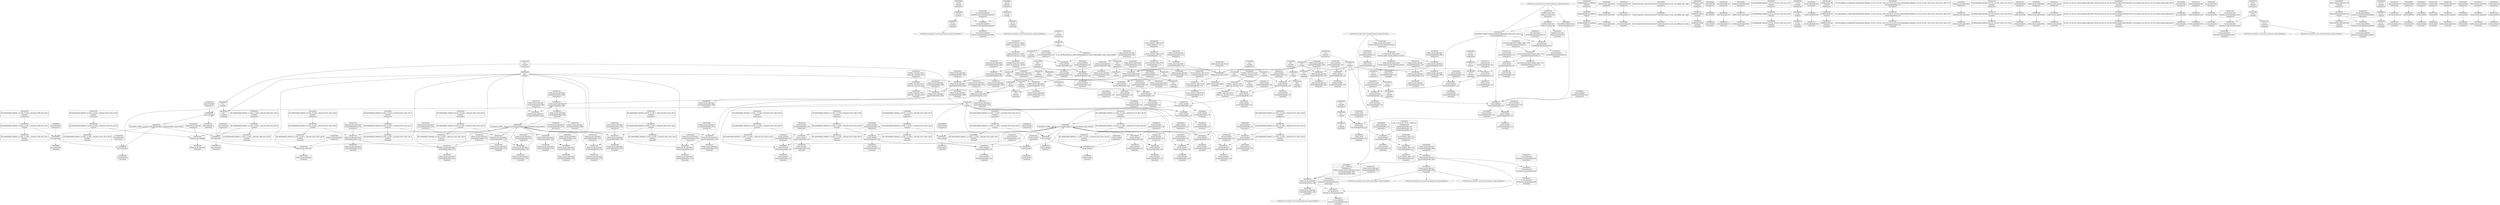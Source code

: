 digraph {
	CE0x46342b0 [shape=record,shape=Mrecord,label="{CE0x46342b0|avc_has_perm:requested|Function::avc_has_perm&Arg::requested::|*SummSource*}"]
	CE0x4635120 [shape=record,shape=Mrecord,label="{CE0x4635120|selinux_tun_dev_open:tmp3|security/selinux/hooks.c,4697|*SummSource*}"]
	CE0x464c9e0 [shape=record,shape=Mrecord,label="{CE0x464c9e0|selinux_tun_dev_open:tobool|security/selinux/hooks.c,4699|*SummSink*}"]
	CE0x4633f40 [shape=record,shape=Mrecord,label="{CE0x4633f40|_ret_i32_%tmp24,_!dbg_!27742|security/selinux/hooks.c,220}"]
	CE0x463c500 [shape=record,shape=Mrecord,label="{CE0x463c500|i32_0|*Constant*|*SummSink*}"]
	CE0x4692750 [shape=record,shape=Mrecord,label="{CE0x4692750|_ret_%struct.task_struct*_%tmp4,_!dbg_!27714|./arch/x86/include/asm/current.h,14|*SummSink*}"]
	CE0x4636fe0 [shape=record,shape=Mrecord,label="{CE0x4636fe0|GLOBAL:lockdep_rcu_suspicious|*Constant*}"]
	CE0x4650ff0 [shape=record,shape=Mrecord,label="{CE0x4650ff0|selinux_tun_dev_open:call3|security/selinux/hooks.c,4701}"]
	CE0x463f3b0 [shape=record,shape=Mrecord,label="{CE0x463f3b0|selinux_tun_dev_open:return}"]
	CE0x464d030 [shape=record,shape=Mrecord,label="{CE0x464d030|selinux_tun_dev_open:call2|security/selinux/hooks.c,4697|*SummSink*}"]
	CE0x46360f0 [shape=record,shape=Mrecord,label="{CE0x46360f0|current_sid:tobool|security/selinux/hooks.c,218}"]
	CE0x463ce40 [shape=record,shape=Mrecord,label="{CE0x463ce40|avc_has_perm:ssid|Function::avc_has_perm&Arg::ssid::|*SummSink*}"]
	CE0x4631f90 [shape=record,shape=Mrecord,label="{CE0x4631f90|selinux_tun_dev_open:security|Function::selinux_tun_dev_open&Arg::security::}"]
	CE0x465fb60 [shape=record,shape=Mrecord,label="{CE0x465fb60|_call_void_mcount()_#3|*SummSink*}"]
	CE0x462c4a0 [shape=record,shape=Mrecord,label="{CE0x462c4a0|i64_1|*Constant*}"]
	CE0x46433b0 [shape=record,shape=Mrecord,label="{CE0x46433b0|current_sid:tmp10|security/selinux/hooks.c,218|*SummSink*}"]
	CE0x46676b0 [shape=record,shape=Mrecord,label="{CE0x46676b0|i64*_getelementptr_inbounds_(_11_x_i64_,_11_x_i64_*___llvm_gcov_ctr125,_i64_0,_i64_9)|*Constant*}"]
	CE0x465cb10 [shape=record,shape=Mrecord,label="{CE0x465cb10|COLLAPSED:_GCMRE_current_task_external_global_%struct.task_struct*:_elem_0::|security/selinux/hooks.c,218}"]
	CE0x4653900 [shape=record,shape=Mrecord,label="{CE0x4653900|selinux_tun_dev_open:sid7|security/selinux/hooks.c,4705}"]
	CE0x4660bb0 [shape=record,shape=Mrecord,label="{CE0x4660bb0|%struct.task_struct*_(%struct.task_struct**)*_asm_movq_%gs:$_1:P_,$0_,_r,im,_dirflag_,_fpsr_,_flags_|*SummSource*}"]
	CE0x465a690 [shape=record,shape=Mrecord,label="{CE0x465a690|selinux_tun_dev_open:tmp17|security/selinux/hooks.c,4705}"]
	CE0x469b7b0 [shape=record,shape=Mrecord,label="{CE0x469b7b0|current_sid:security|security/selinux/hooks.c,218|*SummSource*}"]
	CE0x4646d20 [shape=record,shape=Mrecord,label="{CE0x4646d20|current_sid:tmp6|security/selinux/hooks.c,218|*SummSource*}"]
	CE0x4691d40 [shape=record,shape=Mrecord,label="{CE0x4691d40|GLOBAL:get_current|*Constant*|*SummSource*}"]
	CE0x4643cf0 [shape=record,shape=Mrecord,label="{CE0x4643cf0|selinux_tun_dev_open:call3|security/selinux/hooks.c,4701|*SummSource*}"]
	CE0x4632880 [shape=record,shape=Mrecord,label="{CE0x4632880|i64*_getelementptr_inbounds_(_9_x_i64_,_9_x_i64_*___llvm_gcov_ctr413,_i64_0,_i64_0)|*Constant*}"]
	CE0x464e5b0 [shape=record,shape=Mrecord,label="{CE0x464e5b0|current_sid:tmp13|security/selinux/hooks.c,218|*SummSource*}"]
	CE0x4642fe0 [shape=record,shape=Mrecord,label="{CE0x4642fe0|selinux_tun_dev_open:tmp10|security/selinux/hooks.c,4703}"]
	CE0x469def0 [shape=record,shape=Mrecord,label="{CE0x469def0|get_current:bb|*SummSink*}"]
	CE0x469dc10 [shape=record,shape=Mrecord,label="{CE0x469dc10|current_sid:tmp24|security/selinux/hooks.c,220|*SummSink*}"]
	CE0x4639030 [shape=record,shape=Mrecord,label="{CE0x4639030|_call_void_mcount()_#3}"]
	CE0x4655b70 [shape=record,shape=Mrecord,label="{CE0x4655b70|selinux_tun_dev_open:tmp8|security/selinux/hooks.c,4700}"]
	CE0x4682c60 [shape=record,shape=Mrecord,label="{CE0x4682c60|current_sid:tmp2}"]
	CE0x4684250 [shape=record,shape=Mrecord,label="{CE0x4684250|current_sid:tmp11|security/selinux/hooks.c,218|*SummSource*}"]
	CE0x468a0d0 [shape=record,shape=Mrecord,label="{CE0x468a0d0|current_sid:tmp9|security/selinux/hooks.c,218|*SummSink*}"]
	CE0x465f9e0 [shape=record,shape=Mrecord,label="{CE0x465f9e0|i64*_getelementptr_inbounds_(_2_x_i64_,_2_x_i64_*___llvm_gcov_ctr98,_i64_0,_i64_0)|*Constant*}"]
	CE0x4662930 [shape=record,shape=Mrecord,label="{CE0x4662930|i64*_getelementptr_inbounds_(_2_x_i64_,_2_x_i64_*___llvm_gcov_ctr98,_i64_0,_i64_1)|*Constant*|*SummSink*}"]
	CE0x463ec00 [shape=record,shape=Mrecord,label="{CE0x463ec00|selinux_tun_dev_open:tmp6|security/selinux/hooks.c,4699}"]
	CE0x465a430 [shape=record,shape=Mrecord,label="{CE0x465a430|selinux_tun_dev_open:tmp16|security/selinux/hooks.c,4705|*SummSink*}"]
	CE0x464d5a0 [shape=record,shape=Mrecord,label="{CE0x464d5a0|selinux_tun_dev_open:if.end6|*SummSink*}"]
	CE0x469b550 [shape=record,shape=Mrecord,label="{CE0x469b550|COLLAPSED:_CMRE:_elem_0::|security/selinux/hooks.c,218}"]
	CE0x4681a60 [shape=record,shape=Mrecord,label="{CE0x4681a60|i8*_getelementptr_inbounds_(_25_x_i8_,_25_x_i8_*_.str3,_i32_0,_i32_0)|*Constant*}"]
	CE0x46876c0 [shape=record,shape=Mrecord,label="{CE0x46876c0|0:_i8,_:_GCMR_current_sid.__warned_internal_global_i8_0,_section_.data.unlikely_,_align_1:_elem_0:default:}"]
	CE0x469caf0 [shape=record,shape=Mrecord,label="{CE0x469caf0|current_sid:sid|security/selinux/hooks.c,220}"]
	CE0x4660630 [shape=record,shape=Mrecord,label="{CE0x4660630|get_current:tmp1}"]
	CE0x4634d00 [shape=record,shape=Mrecord,label="{CE0x4634d00|selinux_tun_dev_open:sid1|security/selinux/hooks.c,4697|*SummSource*}"]
	CE0x465f280 [shape=record,shape=Mrecord,label="{CE0x465f280|current_sid:sid|security/selinux/hooks.c,220|*SummSource*}"]
	CE0x463cf50 [shape=record,shape=Mrecord,label="{CE0x463cf50|avc_has_perm:tsid|Function::avc_has_perm&Arg::tsid::|*SummSource*}"]
	CE0x465b550 [shape=record,shape=Mrecord,label="{CE0x465b550|i1_true|*Constant*|*SummSource*}"]
	CE0x46914a0 [shape=record,shape=Mrecord,label="{CE0x46914a0|i64*_getelementptr_inbounds_(_11_x_i64_,_11_x_i64_*___llvm_gcov_ctr125,_i64_0,_i64_10)|*Constant*|*SummSource*}"]
	CE0x46572e0 [shape=record,shape=Mrecord,label="{CE0x46572e0|selinux_tun_dev_open:tmp14|security/selinux/hooks.c,4704|*SummSink*}"]
	CE0x46484e0 [shape=record,shape=Mrecord,label="{CE0x46484e0|current_sid:land.lhs.true|*SummSource*}"]
	CE0x4656db0 [shape=record,shape=Mrecord,label="{CE0x4656db0|i64_0|*Constant*}"]
	CE0x465a3c0 [shape=record,shape=Mrecord,label="{CE0x465a3c0|selinux_tun_dev_open:tmp16|security/selinux/hooks.c,4705|*SummSource*}"]
	CE0x4641cb0 [shape=record,shape=Mrecord,label="{CE0x4641cb0|GLOBAL:current_sid|*Constant*}"]
	CE0x4668f10 [shape=record,shape=Mrecord,label="{CE0x4668f10|0:_i32,_:_CMRE_0,4_|*MultipleSource*|Function::selinux_tun_dev_open&Arg::security::|security/selinux/hooks.c,4697|security/selinux/hooks.c,4693}"]
	CE0x4682d40 [shape=record,shape=Mrecord,label="{CE0x4682d40|current_sid:tmp2|*SummSink*}"]
	CE0x4633e90 [shape=record,shape=Mrecord,label="{CE0x4633e90|selinux_tun_dev_open:tmp|*SummSink*}"]
	CE0x462cb80 [shape=record,shape=Mrecord,label="{CE0x462cb80|selinux_tun_dev_open:tmp13|security/selinux/hooks.c,4703}"]
	CE0x46529b0 [shape=record,shape=Mrecord,label="{CE0x46529b0|selinux_tun_dev_open:tmp19|security/selinux/hooks.c,4708|*SummSink*}"]
	CE0x463d2d0 [shape=record,shape=Mrecord,label="{CE0x463d2d0|selinux_tun_dev_open:security|Function::selinux_tun_dev_open&Arg::security::|*SummSink*}"]
	CE0x4690ac0 [shape=record,shape=Mrecord,label="{CE0x4690ac0|current_sid:tmp18|security/selinux/hooks.c,218|*SummSource*}"]
	CE0x4691950 [shape=record,shape=Mrecord,label="{CE0x4691950|current_sid:tmp20|security/selinux/hooks.c,218|*SummSink*}"]
	CE0x4643f70 [shape=record,shape=Mrecord,label="{CE0x4643f70|i32_256|*Constant*|*SummSource*}"]
	CE0x4652cc0 [shape=record,shape=Mrecord,label="{CE0x4652cc0|_ret_i32_%retval.0,_!dbg_!27734|security/selinux/hooks.c,4708}"]
	CE0x4641430 [shape=record,shape=Mrecord,label="{CE0x4641430|GLOBAL:get_current|*Constant*}"]
	CE0x4681d70 [shape=record,shape=Mrecord,label="{CE0x4681d70|_call_void_lockdep_rcu_suspicious(i8*_getelementptr_inbounds_(_25_x_i8_,_25_x_i8_*_.str3,_i32_0,_i32_0),_i32_218,_i8*_getelementptr_inbounds_(_45_x_i8_,_45_x_i8_*_.str12,_i32_0,_i32_0))_#10,_!dbg_!27727|security/selinux/hooks.c,218}"]
	CE0x4652870 [shape=record,shape=Mrecord,label="{CE0x4652870|selinux_tun_dev_open:if.then}"]
	CE0x464ef40 [shape=record,shape=Mrecord,label="{CE0x464ef40|selinux_tun_dev_open:tmp18|security/selinux/hooks.c,4708|*SummSource*}"]
	CE0x4667a10 [shape=record,shape=Mrecord,label="{CE0x4667a10|i64*_getelementptr_inbounds_(_11_x_i64_,_11_x_i64_*___llvm_gcov_ctr125,_i64_0,_i64_9)|*Constant*|*SummSink*}"]
	CE0x4643d60 [shape=record,shape=Mrecord,label="{CE0x4643d60|selinux_tun_dev_open:call3|security/selinux/hooks.c,4701|*SummSink*}"]
	CE0x463ee40 [shape=record,shape=Mrecord,label="{CE0x463ee40|selinux_tun_dev_open:retval.0|*SummSink*}"]
	CE0x465e1e0 [shape=record,shape=Mrecord,label="{CE0x465e1e0|i64_0|*Constant*}"]
	CE0x4642a40 [shape=record,shape=Mrecord,label="{CE0x4642a40|i64*_getelementptr_inbounds_(_11_x_i64_,_11_x_i64_*___llvm_gcov_ctr125,_i64_0,_i64_8)|*Constant*|*SummSource*}"]
	CE0x4681930 [shape=record,shape=Mrecord,label="{CE0x4681930|i8_1|*Constant*|*SummSink*}"]
	CE0x463a6d0 [shape=record,shape=Mrecord,label="{CE0x463a6d0|selinux_tun_dev_open:return|*SummSink*}"]
	CE0x465cc70 [shape=record,shape=Mrecord,label="{CE0x465cc70|current_sid:cred|security/selinux/hooks.c,218|*SummSource*}"]
	CE0x4651c70 [shape=record,shape=Mrecord,label="{CE0x4651c70|i8*_getelementptr_inbounds_(_45_x_i8_,_45_x_i8_*_.str12,_i32_0,_i32_0)|*Constant*}"]
	CE0x463f600 [shape=record,shape=Mrecord,label="{CE0x463f600|i64*_getelementptr_inbounds_(_9_x_i64_,_9_x_i64_*___llvm_gcov_ctr413,_i64_0,_i64_7)|*Constant*|*SummSource*}"]
	CE0x4657b20 [shape=record,shape=Mrecord,label="{CE0x4657b20|current_sid:do.body}"]
	CE0x469bb70 [shape=record,shape=Mrecord,label="{CE0x469bb70|current_sid:tmp22|security/selinux/hooks.c,218}"]
	CE0x465fc20 [shape=record,shape=Mrecord,label="{CE0x465fc20|get_current:tmp4|./arch/x86/include/asm/current.h,14}"]
	CE0x4684da0 [shape=record,shape=Mrecord,label="{CE0x4684da0|current_sid:tmp11|security/selinux/hooks.c,218|*SummSink*}"]
	CE0x4631e30 [shape=record,shape=Mrecord,label="{CE0x4631e30|selinux_tun_dev_open:if.then5|*SummSink*}"]
	CE0x4668bd0 [shape=record,shape=Mrecord,label="{CE0x4668bd0|i64*_getelementptr_inbounds_(_11_x_i64_,_11_x_i64_*___llvm_gcov_ctr125,_i64_0,_i64_1)|*Constant*|*SummSink*}"]
	CE0x46476e0 [shape=record,shape=Mrecord,label="{CE0x46476e0|current_sid:tmp1|*SummSink*}"]
	CE0x4633de0 [shape=record,shape=Mrecord,label="{CE0x4633de0|selinux_tun_dev_open:bb|*SummSink*}"]
	CE0x465d080 [shape=record,shape=Mrecord,label="{CE0x465d080|current_sid:tmp21|security/selinux/hooks.c,218}"]
	CE0x464d0f0 [shape=record,shape=Mrecord,label="{CE0x464d0f0|i32_(i32,_i32,_i16,_i32,_%struct.common_audit_data*)*_bitcast_(i32_(i32,_i32,_i16,_i32,_%struct.common_audit_data.495*)*_avc_has_perm_to_i32_(i32,_i32,_i16,_i32,_%struct.common_audit_data*)*)|*Constant*}"]
	CE0x4640170 [shape=record,shape=Mrecord,label="{CE0x4640170|get_current:tmp1|*SummSink*}"]
	CE0x4648770 [shape=record,shape=Mrecord,label="{CE0x4648770|get_current:tmp|*SummSink*}"]
	CE0x462e2e0 [shape=record,shape=Mrecord,label="{CE0x462e2e0|selinux_tun_dev_open:tmp1}"]
	CE0x462d7e0 [shape=record,shape=Mrecord,label="{CE0x462d7e0|_ret_i32_%tmp24,_!dbg_!27742|security/selinux/hooks.c,220|*SummSink*}"]
	CE0x46921d0 [shape=record,shape=Mrecord,label="{CE0x46921d0|get_current:entry|*SummSink*}"]
	CE0x466d5e0 [shape=record,shape=Mrecord,label="{CE0x466d5e0|avc_has_perm:requested|Function::avc_has_perm&Arg::requested::|*SummSink*}"]
	CE0x463ea20 [shape=record,shape=Mrecord,label="{CE0x463ea20|i64*_getelementptr_inbounds_(_9_x_i64_,_9_x_i64_*___llvm_gcov_ctr413,_i64_0,_i64_3)|*Constant*}"]
	CE0x46416e0 [shape=record,shape=Mrecord,label="{CE0x46416e0|selinux_tun_dev_open:tmp17|security/selinux/hooks.c,4705|*SummSource*}"]
	CE0x46405e0 [shape=record,shape=Mrecord,label="{CE0x46405e0|i64*_getelementptr_inbounds_(_2_x_i64_,_2_x_i64_*___llvm_gcov_ctr98,_i64_0,_i64_1)|*Constant*}"]
	CE0x465eaf0 [shape=record,shape=Mrecord,label="{CE0x465eaf0|current_sid:tmp3|*SummSink*}"]
	CE0x463d390 [shape=record,shape=Mrecord,label="{CE0x463d390|selinux_tun_dev_open:return|*SummSource*}"]
	CE0x4647df0 [shape=record,shape=Mrecord,label="{CE0x4647df0|GLOBAL:__llvm_gcov_ctr125|Global_var:__llvm_gcov_ctr125}"]
	CE0x465a350 [shape=record,shape=Mrecord,label="{CE0x465a350|selinux_tun_dev_open:tmp16|security/selinux/hooks.c,4705}"]
	CE0x4637f30 [shape=record,shape=Mrecord,label="{CE0x4637f30|selinux_tun_dev_open:tmp7|security/selinux/hooks.c,4699|*SummSink*}"]
	CE0x4688e20 [shape=record,shape=Mrecord,label="{CE0x4688e20|current_sid:land.lhs.true2|*SummSink*}"]
	CE0x5ceeb90 [shape=record,shape=Mrecord,label="{CE0x5ceeb90|avc_has_perm:entry|*SummSink*}"]
	CE0x46558a0 [shape=record,shape=Mrecord,label="{CE0x46558a0|current_sid:tobool1|security/selinux/hooks.c,218|*SummSource*}"]
	CE0x4655b00 [shape=record,shape=Mrecord,label="{CE0x4655b00|i64_5|*Constant*}"]
	CE0x46720a0 [shape=record,shape=Mrecord,label="{CE0x46720a0|avc_has_perm:tclass|Function::avc_has_perm&Arg::tclass::}"]
	CE0x466b2f0 [shape=record,shape=Mrecord,label="{CE0x466b2f0|avc_has_perm:auditdata|Function::avc_has_perm&Arg::auditdata::|*SummSink*}"]
	CE0x46920b0 [shape=record,shape=Mrecord,label="{CE0x46920b0|get_current:entry|*SummSource*}"]
	CE0x464e540 [shape=record,shape=Mrecord,label="{CE0x464e540|current_sid:tmp13|security/selinux/hooks.c,218}"]
	CE0x4654790 [shape=record,shape=Mrecord,label="{CE0x4654790|i64_0|*Constant*|*SummSource*}"]
	CE0x463cb00 [shape=record,shape=Mrecord,label="{CE0x463cb00|i64*_getelementptr_inbounds_(_9_x_i64_,_9_x_i64_*___llvm_gcov_ctr413,_i64_0,_i64_6)|*Constant*|*SummSink*}"]
	CE0x4643230 [shape=record,shape=Mrecord,label="{CE0x4643230|current_sid:tmp10|security/selinux/hooks.c,218|*SummSource*}"]
	CE0x4660200 [shape=record,shape=Mrecord,label="{CE0x4660200|i32_218|*Constant*}"]
	CE0x4654ba0 [shape=record,shape=Mrecord,label="{CE0x4654ba0|selinux_tun_dev_open:tmp13|security/selinux/hooks.c,4703|*SummSource*}"]
	CE0x4656cc0 [shape=record,shape=Mrecord,label="{CE0x4656cc0|i64*_getelementptr_inbounds_(_9_x_i64_,_9_x_i64_*___llvm_gcov_ctr413,_i64_0,_i64_6)|*Constant*|*SummSource*}"]
	CE0x465e870 [shape=record,shape=Mrecord,label="{CE0x465e870|current_sid:tmp3}"]
	CE0x4643dd0 [shape=record,shape=Mrecord,label="{CE0x4643dd0|i32_256|*Constant*}"]
	CE0x4689860 [shape=record,shape=Mrecord,label="{CE0x4689860|i64_4|*Constant*}"]
	CE0x4653410 [shape=record,shape=Mrecord,label="{CE0x4653410|i64_5|*Constant*}"]
	CE0x465e100 [shape=record,shape=Mrecord,label="{CE0x465e100|i64_3|*Constant*|*SummSink*}"]
	CE0x4640ef0 [shape=record,shape=Mrecord,label="{CE0x4640ef0|current_sid:call4|security/selinux/hooks.c,218}"]
	CE0x463fed0 [shape=record,shape=Mrecord,label="{CE0x463fed0|i64_2|*Constant*|*SummSource*}"]
	CE0x46843d0 [shape=record,shape=Mrecord,label="{CE0x46843d0|current_sid:tmp12|security/selinux/hooks.c,218}"]
	CE0x4651060 [shape=record,shape=Mrecord,label="{CE0x4651060|selinux_tun_dev_open:tmp9|security/selinux/hooks.c,4700|*SummSource*}"]
	CE0x46427d0 [shape=record,shape=Mrecord,label="{CE0x46427d0|i64*_getelementptr_inbounds_(_11_x_i64_,_11_x_i64_*___llvm_gcov_ctr125,_i64_0,_i64_8)|*Constant*|*SummSink*}"]
	"CONST[source:0(mediator),value:2(dynamic)][purpose:{object}][SnkIdx:6]"
	CE0x46541b0 [shape=record,shape=Mrecord,label="{CE0x46541b0|_call_void_mcount()_#3|*SummSink*}"]
	CE0x466fc80 [shape=record,shape=Mrecord,label="{CE0x466fc80|%struct.common_audit_data*_null|*Constant*}"]
	CE0x465b3b0 [shape=record,shape=Mrecord,label="{CE0x465b3b0|current_sid:tmp14|security/selinux/hooks.c,218|*SummSink*}"]
	CE0x4641300 [shape=record,shape=Mrecord,label="{CE0x4641300|current_sid:call4|security/selinux/hooks.c,218|*SummSink*}"]
	CE0x4669170 [shape=record,shape=Mrecord,label="{CE0x4669170|selinux_tun_dev_open:call|security/selinux/hooks.c,4694}"]
	CE0x4633390 [shape=record,shape=Mrecord,label="{CE0x4633390|selinux_tun_dev_open:tmp1|*SummSink*}"]
	CE0x4656ef0 [shape=record,shape=Mrecord,label="{CE0x4656ef0|selinux_tun_dev_open:tmp4|security/selinux/hooks.c,4699|*SummSource*}"]
	CE0x4655be0 [shape=record,shape=Mrecord,label="{CE0x4655be0|selinux_tun_dev_open:tmp8|security/selinux/hooks.c,4700|*SummSource*}"]
	CE0x464cde0 [shape=record,shape=Mrecord,label="{CE0x464cde0|selinux_tun_dev_open:call2|security/selinux/hooks.c,4697}"]
	CE0x463e640 [shape=record,shape=Mrecord,label="{CE0x463e640|current_sid:if.then}"]
	CE0x466c440 [shape=record,shape=Mrecord,label="{CE0x466c440|_ret_i32_%retval.0,_!dbg_!27728|security/selinux/avc.c,775}"]
	CE0x4645280 [shape=record,shape=Mrecord,label="{CE0x4645280|get_current:tmp3|*SummSource*}"]
	CE0x4643610 [shape=record,shape=Mrecord,label="{CE0x4643610|selinux_tun_dev_open:tmp6|security/selinux/hooks.c,4699|*SummSink*}"]
	CE0x469c490 [shape=record,shape=Mrecord,label="{CE0x469c490|i32_1|*Constant*}"]
	CE0x4640030 [shape=record,shape=Mrecord,label="{CE0x4640030|i64_2|*Constant*|*SummSink*}"]
	CE0x4667fd0 [shape=record,shape=Mrecord,label="{CE0x4667fd0|selinux_tun_dev_open:tmp18|security/selinux/hooks.c,4708|*SummSink*}"]
	CE0x464e150 [shape=record,shape=Mrecord,label="{CE0x464e150|i64*_getelementptr_inbounds_(_11_x_i64_,_11_x_i64_*___llvm_gcov_ctr125,_i64_0,_i64_6)|*Constant*|*SummSink*}"]
	CE0x469c830 [shape=record,shape=Mrecord,label="{CE0x469c830|i32_1|*Constant*|*SummSink*}"]
	CE0x4688600 [shape=record,shape=Mrecord,label="{CE0x4688600|current_sid:tobool1|security/selinux/hooks.c,218}"]
	CE0x462c510 [shape=record,shape=Mrecord,label="{CE0x462c510|current_sid:tmp1}"]
	CE0x465fe80 [shape=record,shape=Mrecord,label="{CE0x465fe80|GLOBAL:lockdep_rcu_suspicious|*Constant*|*SummSource*}"]
	CE0x4690920 [shape=record,shape=Mrecord,label="{CE0x4690920|current_sid:tmp18|security/selinux/hooks.c,218}"]
	CE0x4680fc0 [shape=record,shape=Mrecord,label="{CE0x4680fc0|GLOBAL:__llvm_gcov_ctr125|Global_var:__llvm_gcov_ctr125|*SummSink*}"]
	CE0x469db20 [shape=record,shape=Mrecord,label="{CE0x469db20|current_sid:tmp24|security/selinux/hooks.c,220|*SummSource*}"]
	CE0x4688050 [shape=record,shape=Mrecord,label="{CE0x4688050|current_sid:tmp|*SummSource*}"]
	CE0x4642e60 [shape=record,shape=Mrecord,label="{CE0x4642e60|current_sid:tmp15|security/selinux/hooks.c,218|*SummSource*}"]
	CE0x4648b30 [shape=record,shape=Mrecord,label="{CE0x4648b30|current_sid:if.end}"]
	CE0x46420f0 [shape=record,shape=Mrecord,label="{CE0x46420f0|selinux_tun_dev_open:tmp15|security/selinux/hooks.c,4704|*SummSink*}"]
	CE0x46320f0 [shape=record,shape=Mrecord,label="{CE0x46320f0|selinux_tun_dev_open:tmp1|*SummSource*}"]
	CE0x4653bb0 [shape=record,shape=Mrecord,label="{CE0x4653bb0|selinux_tun_dev_open:sid7|security/selinux/hooks.c,4705|*SummSink*}"]
	CE0x469be60 [shape=record,shape=Mrecord,label="{CE0x469be60|current_sid:tmp23|security/selinux/hooks.c,218}"]
	CE0x5343150 [shape=record,shape=Mrecord,label="{CE0x5343150|selinux_tun_dev_open:tmp11|security/selinux/hooks.c,4703|*SummSource*}"]
	CE0x65b4af0 [shape=record,shape=Mrecord,label="{CE0x65b4af0|avc_has_perm:entry|*SummSource*}"]
	CE0x469bcf0 [shape=record,shape=Mrecord,label="{CE0x469bcf0|current_sid:tmp22|security/selinux/hooks.c,218|*SummSource*}"]
	CE0x4647cc0 [shape=record,shape=Mrecord,label="{CE0x4647cc0|current_sid:tmp4|security/selinux/hooks.c,218|*SummSink*}"]
	CE0x4642ed0 [shape=record,shape=Mrecord,label="{CE0x4642ed0|current_sid:tmp15|security/selinux/hooks.c,218|*SummSink*}"]
	CE0x462d4a0 [shape=record,shape=Mrecord,label="{CE0x462d4a0|selinux_tun_dev_open:tmp}"]
	CE0x53432c0 [shape=record,shape=Mrecord,label="{CE0x53432c0|selinux_tun_dev_open:tmp11|security/selinux/hooks.c,4703|*SummSink*}"]
	CE0x465c980 [shape=record,shape=Mrecord,label="{CE0x465c980|i32_78|*Constant*|*SummSource*}"]
	CE0x464ce50 [shape=record,shape=Mrecord,label="{CE0x464ce50|selinux_tun_dev_open:tmp3|security/selinux/hooks.c,4697}"]
	CE0x466fc10 [shape=record,shape=Mrecord,label="{CE0x466fc10|i32_128|*Constant*|*SummSink*}"]
	CE0x46731b0 [shape=record,shape=Mrecord,label="{CE0x46731b0|current_sid:bb|*SummSource*}"]
	CE0x4661040 [shape=record,shape=Mrecord,label="{CE0x4661040|GLOBAL:current_sid.__warned|Global_var:current_sid.__warned}"]
	CE0x4645380 [shape=record,shape=Mrecord,label="{CE0x4645380|get_current:tmp3|*SummSink*}"]
	CE0x4660ad0 [shape=record,shape=Mrecord,label="{CE0x4660ad0|%struct.task_struct*_(%struct.task_struct**)*_asm_movq_%gs:$_1:P_,$0_,_r,im,_dirflag_,_fpsr_,_flags_}"]
	CE0x46386b0 [shape=record,shape=Mrecord,label="{CE0x46386b0|current_sid:call|security/selinux/hooks.c,218|*SummSink*}"]
	CE0x46910c0 [shape=record,shape=Mrecord,label="{CE0x46910c0|i64*_getelementptr_inbounds_(_11_x_i64_,_11_x_i64_*___llvm_gcov_ctr125,_i64_0,_i64_10)|*Constant*}"]
	CE0x4638640 [shape=record,shape=Mrecord,label="{CE0x4638640|current_sid:call|security/selinux/hooks.c,218|*SummSource*}"]
	CE0x463b230 [shape=record,shape=Mrecord,label="{CE0x463b230|i32_0|*Constant*}"]
	CE0x4667a80 [shape=record,shape=Mrecord,label="{CE0x4667a80|current_sid:tmp17|security/selinux/hooks.c,218}"]
	CE0x469b390 [shape=record,shape=Mrecord,label="{CE0x469b390|i32_22|*Constant*|*SummSink*}"]
	CE0x5b46780 [shape=record,shape=Mrecord,label="{CE0x5b46780|selinux_tun_dev_open:call|security/selinux/hooks.c,4694|*SummSink*}"]
	CE0x4657200 [shape=record,shape=Mrecord,label="{CE0x4657200|selinux_tun_dev_open:tmp14|security/selinux/hooks.c,4704}"]
	CE0x65b4a80 [shape=record,shape=Mrecord,label="{CE0x65b4a80|avc_has_perm:entry}"]
	CE0x4687fe0 [shape=record,shape=Mrecord,label="{CE0x4687fe0|COLLAPSED:_GCMRE___llvm_gcov_ctr125_internal_global_11_x_i64_zeroinitializer:_elem_0:default:}"]
	CE0x4692260 [shape=record,shape=Mrecord,label="{CE0x4692260|_ret_%struct.task_struct*_%tmp4,_!dbg_!27714|./arch/x86/include/asm/current.h,14|*SummSource*}"]
	CE0x4672030 [shape=record,shape=Mrecord,label="{CE0x4672030|avc_has_perm:tclass|Function::avc_has_perm&Arg::tclass::|*SummSource*}"]
	CE0x5343020 [shape=record,shape=Mrecord,label="{CE0x5343020|i64_4|*Constant*|*SummSink*}"]
	CE0x465ff10 [shape=record,shape=Mrecord,label="{CE0x465ff10|GLOBAL:lockdep_rcu_suspicious|*Constant*|*SummSink*}"]
	CE0x4668550 [shape=record,shape=Mrecord,label="{CE0x4668550|selinux_tun_dev_open:tmp19|security/selinux/hooks.c,4708|*SummSource*}"]
	CE0x465b710 [shape=record,shape=Mrecord,label="{CE0x465b710|i1_true|*Constant*|*SummSink*}"]
	CE0x4641e30 [shape=record,shape=Mrecord,label="{CE0x4641e30|selinux_tun_dev_open:tmp15|security/selinux/hooks.c,4704}"]
	CE0x4655dd0 [shape=record,shape=Mrecord,label="{CE0x4655dd0|selinux_tun_dev_open:tmp8|security/selinux/hooks.c,4700|*SummSink*}"]
	CE0x4684f10 [shape=record,shape=Mrecord,label="{CE0x4684f10|current_sid:tmp12|security/selinux/hooks.c,218|*SummSource*}"]
	CE0x4648000 [shape=record,shape=Mrecord,label="{CE0x4648000|GLOBAL:__llvm_gcov_ctr125|Global_var:__llvm_gcov_ctr125|*SummSource*}"]
	CE0x46915c0 [shape=record,shape=Mrecord,label="{CE0x46915c0|current_sid:tmp19|security/selinux/hooks.c,218|*SummSink*}"]
	CE0x465d200 [shape=record,shape=Mrecord,label="{CE0x465d200|current_sid:tmp21|security/selinux/hooks.c,218|*SummSource*}"]
	CE0x4635070 [shape=record,shape=Mrecord,label="{CE0x4635070|selinux_tun_dev_open:entry|*SummSink*}"]
	CE0x465f620 [shape=record,shape=Mrecord,label="{CE0x465f620|0:_i32,_4:_i32,_8:_i32,_12:_i32,_:_CMRE_4,8_|*MultipleSource*|security/selinux/hooks.c,218|security/selinux/hooks.c,218|security/selinux/hooks.c,220}"]
	CE0x4686580 [shape=record,shape=Mrecord,label="{CE0x4686580|GLOBAL:current_sid.__warned|Global_var:current_sid.__warned|*SummSink*}"]
	CE0x4660ce0 [shape=record,shape=Mrecord,label="{CE0x4660ce0|GLOBAL:current_task|Global_var:current_task}"]
	CE0x463b670 [shape=record,shape=Mrecord,label="{CE0x463b670|selinux_tun_dev_open:tobool|security/selinux/hooks.c,4699}"]
	CE0x463f590 [shape=record,shape=Mrecord,label="{CE0x463f590|i64*_getelementptr_inbounds_(_9_x_i64_,_9_x_i64_*___llvm_gcov_ctr413,_i64_0,_i64_7)|*Constant*}"]
	CE0x4661eb0 [shape=record,shape=Mrecord,label="{CE0x4661eb0|current_sid:tmp5|security/selinux/hooks.c,218|*SummSink*}"]
	CE0x4667eb0 [shape=record,shape=Mrecord,label="{CE0x4667eb0|current_sid:tmp17|security/selinux/hooks.c,218|*SummSink*}"]
	CE0x4646fd0 [shape=record,shape=Mrecord,label="{CE0x4646fd0|current_sid:tmp7|security/selinux/hooks.c,218}"]
	"CONST[source:0(mediator),value:2(dynamic)][purpose:{object}][SnkIdx:2]"
	CE0x4645480 [shape=record,shape=Mrecord,label="{CE0x4645480|current_sid:if.then|*SummSource*}"]
	CE0x463dee0 [shape=record,shape=Mrecord,label="{CE0x463dee0|current_sid:entry}"]
	CE0x463fe60 [shape=record,shape=Mrecord,label="{CE0x463fe60|i64_2|*Constant*}"]
	CE0x46605c0 [shape=record,shape=Mrecord,label="{CE0x46605c0|i64_1|*Constant*}"]
	CE0x4641850 [shape=record,shape=Mrecord,label="{CE0x4641850|selinux_tun_dev_open:tmp17|security/selinux/hooks.c,4705|*SummSink*}"]
	CE0x4634a40 [shape=record,shape=Mrecord,label="{CE0x4634a40|selinux_tun_dev_open:bb}"]
	CE0x4671ec0 [shape=record,shape=Mrecord,label="{CE0x4671ec0|i16_49|*Constant*|*SummSink*}"]
	CE0x465b0a0 [shape=record,shape=Mrecord,label="{CE0x465b0a0|current_sid:tmp14|security/selinux/hooks.c,218}"]
	CE0x463ab10 [shape=record,shape=Mrecord,label="{CE0x463ab10|selinux_tun_dev_open:tmp12|security/selinux/hooks.c,4703}"]
	CE0x469c300 [shape=record,shape=Mrecord,label="{CE0x469c300|current_sid:tmp23|security/selinux/hooks.c,218|*SummSink*}"]
	CE0x469f9f0 [shape=record,shape=Mrecord,label="{CE0x469f9f0|get_current:tmp2|*SummSource*}"]
	CE0x4645750 [shape=record,shape=Mrecord,label="{CE0x4645750|current_sid:land.lhs.true2|*SummSource*}"]
	CE0x65b4950 [shape=record,shape=Mrecord,label="{CE0x65b4950|i32_(i32,_i32,_i16,_i32,_%struct.common_audit_data*)*_bitcast_(i32_(i32,_i32,_i16,_i32,_%struct.common_audit_data.495*)*_avc_has_perm_to_i32_(i32,_i32,_i16,_i32,_%struct.common_audit_data*)*)|*Constant*|*SummSource*}"]
	CE0x4690d70 [shape=record,shape=Mrecord,label="{CE0x4690d70|current_sid:tmp19|security/selinux/hooks.c,218}"]
	CE0x4634830 [shape=record,shape=Mrecord,label="{CE0x4634830|i64_1|*Constant*}"]
	CE0x46851c0 [shape=record,shape=Mrecord,label="{CE0x46851c0|i64*_getelementptr_inbounds_(_11_x_i64_,_11_x_i64_*___llvm_gcov_ctr125,_i64_0,_i64_6)|*Constant*}"]
	CE0x462f970 [shape=record,shape=Mrecord,label="{CE0x462f970|selinux_tun_dev_open:if.then|*SummSource*}"]
	CE0x4685090 [shape=record,shape=Mrecord,label="{CE0x4685090|current_sid:tmp12|security/selinux/hooks.c,218|*SummSink*}"]
	CE0x4668440 [shape=record,shape=Mrecord,label="{CE0x4668440|selinux_tun_dev_open:tmp19|security/selinux/hooks.c,4708}"]
	CE0x4687880 [shape=record,shape=Mrecord,label="{CE0x4687880|current_sid:tmp8|security/selinux/hooks.c,218|*SummSource*}"]
	CE0x469fa60 [shape=record,shape=Mrecord,label="{CE0x469fa60|get_current:tmp2|*SummSink*}"]
	CE0x4637e20 [shape=record,shape=Mrecord,label="{CE0x4637e20|selinux_tun_dev_open:tmp7|security/selinux/hooks.c,4699|*SummSource*}"]
	CE0x4654050 [shape=record,shape=Mrecord,label="{CE0x4654050|selinux_tun_dev_open:tmp|*SummSource*}"]
	CE0x5343090 [shape=record,shape=Mrecord,label="{CE0x5343090|i64_4|*Constant*|*SummSource*}"]
	CE0x46473b0 [shape=record,shape=Mrecord,label="{CE0x46473b0|GLOBAL:current_task|Global_var:current_task|*SummSource*}"]
	CE0x4687f70 [shape=record,shape=Mrecord,label="{CE0x4687f70|current_sid:tmp}"]
	CE0x465db20 [shape=record,shape=Mrecord,label="{CE0x465db20|i64_3|*Constant*}"]
	CE0x469e020 [shape=record,shape=Mrecord,label="{CE0x469e020|i64*_getelementptr_inbounds_(_2_x_i64_,_2_x_i64_*___llvm_gcov_ctr98,_i64_0,_i64_0)|*Constant*|*SummSource*}"]
	CE0x464ec10 [shape=record,shape=Mrecord,label="{CE0x464ec10|i64*_getelementptr_inbounds_(_9_x_i64_,_9_x_i64_*___llvm_gcov_ctr413,_i64_0,_i64_8)|*Constant*|*SummSink*}"]
	CE0x462e390 [shape=record,shape=Mrecord,label="{CE0x462e390|selinux_tun_dev_open:if.end|*SummSink*}"]
	CE0x46392a0 [shape=record,shape=Mrecord,label="{CE0x46392a0|_call_void_mcount()_#3|*SummSource*}"]
	CE0x4654ce0 [shape=record,shape=Mrecord,label="{CE0x4654ce0|selinux_tun_dev_open:tmp13|security/selinux/hooks.c,4703|*SummSink*}"]
	CE0x4648c50 [shape=record,shape=Mrecord,label="{CE0x4648c50|current_sid:if.end|*SummSource*}"]
	CE0x4661600 [shape=record,shape=Mrecord,label="{CE0x4661600|current_sid:call|security/selinux/hooks.c,218}"]
	CE0x4681280 [shape=record,shape=Mrecord,label="{CE0x4681280|current_sid:tmp6|security/selinux/hooks.c,218}"]
	CE0x4685540 [shape=record,shape=Mrecord,label="{CE0x4685540|get_current:tmp4|./arch/x86/include/asm/current.h,14|*SummSource*}"]
	CE0x4692620 [shape=record,shape=Mrecord,label="{CE0x4692620|i32_78|*Constant*}"]
	CE0x462e020 [shape=record,shape=Mrecord,label="{CE0x462e020|selinux_tun_dev_open:call2|security/selinux/hooks.c,4697|*SummSource*}"]
	CE0x4648a20 [shape=record,shape=Mrecord,label="{CE0x4648a20|current_sid:do.end|*SummSource*}"]
	CE0x463a540 [shape=record,shape=Mrecord,label="{CE0x463a540|i8_1|*Constant*}"]
	CE0x463eb20 [shape=record,shape=Mrecord,label="{CE0x463eb20|selinux_tun_dev_open:tmp5|security/selinux/hooks.c,4699|*SummSource*}"]
	CE0x4638230 [shape=record,shape=Mrecord,label="{CE0x4638230|i32_256|*Constant*|*SummSink*}"]
	CE0x465ea50 [shape=record,shape=Mrecord,label="{CE0x465ea50|current_sid:tmp3|*SummSource*}"]
	CE0x4633ff0 [shape=record,shape=Mrecord,label="{CE0x4633ff0|selinux_tun_dev_open:tmp3|security/selinux/hooks.c,4697|*SummSink*}"]
	CE0x4691550 [shape=record,shape=Mrecord,label="{CE0x4691550|i64*_getelementptr_inbounds_(_11_x_i64_,_11_x_i64_*___llvm_gcov_ctr125,_i64_0,_i64_10)|*Constant*|*SummSink*}"]
	"CONST[source:1(input),value:2(dynamic)][purpose:{object}][SrcIdx:1]"
	CE0x4652e40 [shape=record,shape=Mrecord,label="{CE0x4652e40|_ret_i32_%retval.0,_!dbg_!27734|security/selinux/hooks.c,4708|*SummSink*}"]
	CE0x463e500 [shape=record,shape=Mrecord,label="{CE0x463e500|current_sid:if.end|*SummSink*}"]
	CE0x4632510 [shape=record,shape=Mrecord,label="{CE0x4632510|_call_void_mcount()_#3|*SummSource*}"]
	CE0x4653550 [shape=record,shape=Mrecord,label="{CE0x4653550|i64_5|*Constant*|*SummSink*}"]
	CE0x469b0a0 [shape=record,shape=Mrecord,label="{CE0x469b0a0|current_sid:tmp21|security/selinux/hooks.c,218|*SummSink*}"]
	CE0x463a070 [shape=record,shape=Mrecord,label="{CE0x463a070|current_sid:tmp16|security/selinux/hooks.c,218}"]
	CE0x4674380 [shape=record,shape=Mrecord,label="{CE0x4674380|current_sid:bb|*SummSink*}"]
	CE0x469b740 [shape=record,shape=Mrecord,label="{CE0x469b740|current_sid:security|security/selinux/hooks.c,218}"]
	CE0x4689990 [shape=record,shape=Mrecord,label="{CE0x4689990|current_sid:tmp9|security/selinux/hooks.c,218}"]
	CE0x4650b40 [shape=record,shape=Mrecord,label="{CE0x4650b40|selinux_tun_dev_open:tobool4|security/selinux/hooks.c,4703}"]
	CE0x4681170 [shape=record,shape=Mrecord,label="{CE0x4681170|current_sid:tmp5|security/selinux/hooks.c,218|*SummSource*}"]
	CE0x463eb90 [shape=record,shape=Mrecord,label="{CE0x463eb90|selinux_tun_dev_open:tmp5|security/selinux/hooks.c,4699|*SummSink*}"]
	CE0x46a54b0 [shape=record,shape=Mrecord,label="{CE0x46a54b0|get_current:tmp3}"]
	CE0x462cfe0 [shape=record,shape=Mrecord,label="{CE0x462cfe0|get_current:tmp|*SummSource*}"]
	CE0x463ef50 [shape=record,shape=Mrecord,label="{CE0x463ef50|i64*_getelementptr_inbounds_(_9_x_i64_,_9_x_i64_*___llvm_gcov_ctr413,_i64_0,_i64_8)|*Constant*}"]
	CE0x4634e60 [shape=record,shape=Mrecord,label="{CE0x4634e60|_ret_i32_%tmp24,_!dbg_!27742|security/selinux/hooks.c,220|*SummSource*}"]
	CE0x4689f10 [shape=record,shape=Mrecord,label="{CE0x4689f10|current_sid:tmp10|security/selinux/hooks.c,218}"]
	CE0x4651830 [shape=record,shape=Mrecord,label="{CE0x4651830|i32_218|*Constant*|*SummSink*}"]
	CE0x4641fa0 [shape=record,shape=Mrecord,label="{CE0x4641fa0|selinux_tun_dev_open:tmp15|security/selinux/hooks.c,4704|*SummSource*}"]
	"CONST[source:0(mediator),value:2(dynamic)][purpose:{object}][SnkIdx:5]"
	CE0x465e2e0 [shape=record,shape=Mrecord,label="{CE0x465e2e0|current_sid:tmp4|security/selinux/hooks.c,218}"]
	CE0x464eed0 [shape=record,shape=Mrecord,label="{CE0x464eed0|selinux_tun_dev_open:tmp18|security/selinux/hooks.c,4708}"]
	CE0x4660c40 [shape=record,shape=Mrecord,label="{CE0x4660c40|%struct.task_struct*_(%struct.task_struct**)*_asm_movq_%gs:$_1:P_,$0_,_r,im,_dirflag_,_fpsr_,_flags_|*SummSink*}"]
	CE0x462d180 [shape=record,shape=Mrecord,label="{CE0x462d180|i64*_getelementptr_inbounds_(_9_x_i64_,_9_x_i64_*___llvm_gcov_ctr413,_i64_0,_i64_3)|*Constant*|*SummSource*}"]
	CE0x4684010 [shape=record,shape=Mrecord,label="{CE0x4684010|current_sid:tmp11|security/selinux/hooks.c,218}"]
	CE0x4632460 [shape=record,shape=Mrecord,label="{CE0x4632460|current_sid:entry|*SummSink*}"]
	CE0x4682600 [shape=record,shape=Mrecord,label="{CE0x4682600|GLOBAL:current_sid.__warned|Global_var:current_sid.__warned|*SummSource*}"]
	CE0x4667e40 [shape=record,shape=Mrecord,label="{CE0x4667e40|current_sid:tmp17|security/selinux/hooks.c,218|*SummSource*}"]
	CE0x4673110 [shape=record,shape=Mrecord,label="{CE0x4673110|current_sid:land.lhs.true|*SummSink*}"]
	CE0x46870c0 [shape=record,shape=Mrecord,label="{CE0x46870c0|current_sid:tmp|*SummSink*}"]
	CE0x4667880 [shape=record,shape=Mrecord,label="{CE0x4667880|i64*_getelementptr_inbounds_(_11_x_i64_,_11_x_i64_*___llvm_gcov_ctr125,_i64_0,_i64_9)|*Constant*|*SummSource*}"]
	CE0x46408d0 [shape=record,shape=Mrecord,label="{CE0x46408d0|selinux_tun_dev_open:call|security/selinux/hooks.c,4694|*SummSource*}"]
	CE0x4692000 [shape=record,shape=Mrecord,label="{CE0x4692000|get_current:entry}"]
	CE0x466ea50 [shape=record,shape=Mrecord,label="{CE0x466ea50|avc_has_perm:tsid|Function::avc_has_perm&Arg::tsid::}"]
	CE0x465c8a0 [shape=record,shape=Mrecord,label="{CE0x465c8a0|i32_78|*Constant*|*SummSink*}"]
	CE0x469da30 [shape=record,shape=Mrecord,label="{CE0x469da30|current_sid:tmp24|security/selinux/hooks.c,220}"]
	CE0x46429d0 [shape=record,shape=Mrecord,label="{CE0x46429d0|i64*_getelementptr_inbounds_(_11_x_i64_,_11_x_i64_*___llvm_gcov_ctr125,_i64_0,_i64_8)|*Constant*}"]
	CE0x4635740 [shape=record,shape=Mrecord,label="{CE0x4635740|i64_0|*Constant*|*SummSink*}"]
	CE0x4642f40 [shape=record,shape=Mrecord,label="{CE0x4642f40|selinux_tun_dev_open:tmp11|security/selinux/hooks.c,4703}"]
	CE0x4660ec0 [shape=record,shape=Mrecord,label="{CE0x4660ec0|current_sid:tmp7|security/selinux/hooks.c,218|*SummSource*}"]
	CE0x4635850 [shape=record,shape=Mrecord,label="{CE0x4635850|selinux_tun_dev_open:tmp5|security/selinux/hooks.c,4699}"]
	"CONST[source:2(external),value:2(dynamic)][purpose:{subject}][SrcIdx:2]"
	CE0x4646ea0 [shape=record,shape=Mrecord,label="{CE0x4646ea0|current_sid:tmp6|security/selinux/hooks.c,218|*SummSink*}"]
	CE0x4632300 [shape=record,shape=Mrecord,label="{CE0x4632300|i64_1|*Constant*|*SummSource*}"]
	CE0x4633860 [shape=record,shape=Mrecord,label="{CE0x4633860|selinux_tun_dev_open:sid1|security/selinux/hooks.c,4697}"]
	CE0x464c6c0 [shape=record,shape=Mrecord,label="{CE0x464c6c0|avc_has_perm:ssid|Function::avc_has_perm&Arg::ssid::|*SummSource*}"]
	"CONST[source:0(mediator),value:0(static)][purpose:{operation}][SnkIdx:7]"
	CE0x463b1c0 [shape=record,shape=Mrecord,label="{CE0x463b1c0|get_current:tmp}"]
	CE0x46866b0 [shape=record,shape=Mrecord,label="{CE0x46866b0|current_sid:tmp8|security/selinux/hooks.c,218}"]
	CE0x46603a0 [shape=record,shape=Mrecord,label="{CE0x46603a0|i32_218|*Constant*|*SummSource*}"]
	CE0x4688780 [shape=record,shape=Mrecord,label="{CE0x4688780|current_sid:tmp8|security/selinux/hooks.c,218|*SummSink*}"]
	CE0x4634f10 [shape=record,shape=Mrecord,label="{CE0x4634f10|current_sid:entry|*SummSource*}"]
	CE0x46435a0 [shape=record,shape=Mrecord,label="{CE0x46435a0|selinux_tun_dev_open:tmp6|security/selinux/hooks.c,4699|*SummSource*}"]
	CE0x46559d0 [shape=record,shape=Mrecord,label="{CE0x46559d0|current_sid:tobool1|security/selinux/hooks.c,218|*SummSink*}"]
	CE0x4687de0 [shape=record,shape=Mrecord,label="{CE0x4687de0|i64*_getelementptr_inbounds_(_11_x_i64_,_11_x_i64_*___llvm_gcov_ctr125,_i64_0,_i64_0)|*Constant*|*SummSink*}"]
	CE0x46626b0 [shape=record,shape=Mrecord,label="{CE0x46626b0|selinux_tun_dev_open:tobool|security/selinux/hooks.c,4699|*SummSource*}"]
	CE0x462dec0 [shape=record,shape=Mrecord,label="{CE0x462dec0|selinux_tun_dev_open:if.end}"]
	CE0x469b850 [shape=record,shape=Mrecord,label="{CE0x469b850|current_sid:security|security/selinux/hooks.c,218|*SummSink*}"]
	CE0x463edd0 [shape=record,shape=Mrecord,label="{CE0x463edd0|selinux_tun_dev_open:retval.0|*SummSource*}"]
	CE0x46455e0 [shape=record,shape=Mrecord,label="{CE0x46455e0|current_sid:land.lhs.true2}"]
	CE0x463f480 [shape=record,shape=Mrecord,label="{CE0x463f480|get_current:tmp1|*SummSource*}"]
	CE0x4631280 [shape=record,shape=Mrecord,label="{CE0x4631280|_call_void_mcount()_#3}"]
	CE0x4653890 [shape=record,shape=Mrecord,label="{CE0x4653890|selinux_tun_dev_open:retval.0}"]
	CE0x466d6c0 [shape=record,shape=Mrecord,label="{CE0x466d6c0|%struct.common_audit_data*_null|*Constant*|*SummSink*}"]
	CE0x46917b0 [shape=record,shape=Mrecord,label="{CE0x46917b0|current_sid:tmp20|security/selinux/hooks.c,218|*SummSource*}"]
	CE0x4691e70 [shape=record,shape=Mrecord,label="{CE0x4691e70|GLOBAL:get_current|*Constant*|*SummSink*}"]
	CE0x469d740 [shape=record,shape=Mrecord,label="{CE0x469d740|COLLAPSED:_GCMRE___llvm_gcov_ctr98_internal_global_2_x_i64_zeroinitializer:_elem_0:default:}"]
	CE0x46855e0 [shape=record,shape=Mrecord,label="{CE0x46855e0|get_current:tmp4|./arch/x86/include/asm/current.h,14|*SummSink*}"]
	CE0x4688ff0 [shape=record,shape=Mrecord,label="{CE0x4688ff0|i64*_getelementptr_inbounds_(_11_x_i64_,_11_x_i64_*___llvm_gcov_ctr125,_i64_0,_i64_0)|*Constant*|*SummSource*}"]
	CE0x4649370 [shape=record,shape=Mrecord,label="{CE0x4649370|GLOBAL:current_task|Global_var:current_task|*SummSink*}"]
	CE0x4653480 [shape=record,shape=Mrecord,label="{CE0x4653480|i64_5|*Constant*|*SummSource*}"]
	CE0x4631d80 [shape=record,shape=Mrecord,label="{CE0x4631d80|selinux_tun_dev_open:security|Function::selinux_tun_dev_open&Arg::security::|*SummSource*}"]
	CE0x468a680 [shape=record,shape=Mrecord,label="{CE0x468a680|current_sid:land.lhs.true}"]
	CE0x465e270 [shape=record,shape=Mrecord,label="{CE0x465e270|i64_2|*Constant*}"]
	CE0x469b210 [shape=record,shape=Mrecord,label="{CE0x469b210|i32_22|*Constant*|*SummSource*}"]
	CE0x46673e0 [shape=record,shape=Mrecord,label="{CE0x46673e0|i8*_getelementptr_inbounds_(_45_x_i8_,_45_x_i8_*_.str12,_i32_0,_i32_0)|*Constant*|*SummSink*}"]
	CE0x4681100 [shape=record,shape=Mrecord,label="{CE0x4681100|current_sid:tmp5|security/selinux/hooks.c,218}"]
	CE0x4660080 [shape=record,shape=Mrecord,label="{CE0x4660080|i8*_getelementptr_inbounds_(_25_x_i8_,_25_x_i8_*_.str3,_i32_0,_i32_0)|*Constant*|*SummSink*}"]
	CE0x4692470 [shape=record,shape=Mrecord,label="{CE0x4692470|_ret_%struct.task_struct*_%tmp4,_!dbg_!27714|./arch/x86/include/asm/current.h,14}"]
	CE0x4651240 [shape=record,shape=Mrecord,label="{CE0x4651240|selinux_tun_dev_open:tmp9|security/selinux/hooks.c,4700|*SummSink*}"]
	CE0x469ddc0 [shape=record,shape=Mrecord,label="{CE0x469ddc0|get_current:bb|*SummSource*}"]
	CE0x466fba0 [shape=record,shape=Mrecord,label="{CE0x466fba0|avc_has_perm:requested|Function::avc_has_perm&Arg::requested::}"]
	CE0x465b4e0 [shape=record,shape=Mrecord,label="{CE0x465b4e0|i1_true|*Constant*}"]
	CE0x4633650 [shape=record,shape=Mrecord,label="{CE0x4633650|selinux_tun_dev_open:if.then5}"]
	CE0x4657d30 [shape=record,shape=Mrecord,label="{CE0x4657d30|current_sid:do.body|*SummSource*}"]
	CE0x4654e50 [shape=record,shape=Mrecord,label="{CE0x4654e50|i64*_getelementptr_inbounds_(_9_x_i64_,_9_x_i64_*___llvm_gcov_ctr413,_i64_0,_i64_6)|*Constant*}"]
	CE0x4674440 [shape=record,shape=Mrecord,label="{CE0x4674440|current_sid:do.end}"]
	CE0x4657270 [shape=record,shape=Mrecord,label="{CE0x4657270|selinux_tun_dev_open:tmp14|security/selinux/hooks.c,4704|*SummSource*}"]
	CE0x464e620 [shape=record,shape=Mrecord,label="{CE0x464e620|current_sid:tmp13|security/selinux/hooks.c,218|*SummSink*}"]
	CE0x4652fb0 [shape=record,shape=Mrecord,label="{CE0x4652fb0|current_sid:do.body|*SummSink*}"]
	CE0x464fb40 [shape=record,shape=Mrecord,label="{CE0x464fb40|selinux_tun_dev_open:tmp10|security/selinux/hooks.c,4703|*SummSink*}"]
	CE0x4630960 [shape=record,shape=Mrecord,label="{CE0x4630960|i64*_getelementptr_inbounds_(_9_x_i64_,_9_x_i64_*___llvm_gcov_ctr413,_i64_0,_i64_0)|*Constant*|*SummSink*}"]
	CE0x465d330 [shape=record,shape=Mrecord,label="{CE0x465d330|i32_22|*Constant*}"]
	CE0x465e350 [shape=record,shape=Mrecord,label="{CE0x465e350|current_sid:tmp4|security/selinux/hooks.c,218|*SummSource*}"]
	CE0x4633b20 [shape=record,shape=Mrecord,label="{CE0x4633b20|i64_1|*Constant*|*SummSink*}"]
	CE0x463de70 [shape=record,shape=Mrecord,label="{CE0x463de70|GLOBAL:current_sid|*Constant*|*SummSink*}"]
	CE0x466b360 [shape=record,shape=Mrecord,label="{CE0x466b360|_ret_i32_%retval.0,_!dbg_!27728|security/selinux/avc.c,775|*SummSource*}"]
	CE0x4642570 [shape=record,shape=Mrecord,label="{CE0x4642570|selinux_tun_dev_open:if.end|*SummSource*}"]
	CE0x46323b0 [shape=record,shape=Mrecord,label="{CE0x46323b0|selinux_tun_dev_open:entry|*SummSource*}"]
	CE0x469c180 [shape=record,shape=Mrecord,label="{CE0x469c180|current_sid:tmp23|security/selinux/hooks.c,218|*SummSource*}"]
	CE0x465d8f0 [shape=record,shape=Mrecord,label="{CE0x465d8f0|current_sid:tobool|security/selinux/hooks.c,218|*SummSource*}"]
	CE0x465ffc0 [shape=record,shape=Mrecord,label="{CE0x465ffc0|i8*_getelementptr_inbounds_(_25_x_i8_,_25_x_i8_*_.str3,_i32_0,_i32_0)|*Constant*|*SummSource*}"]
	CE0x4641180 [shape=record,shape=Mrecord,label="{CE0x4641180|current_sid:call4|security/selinux/hooks.c,218|*SummSource*}"]
	CE0x4690c40 [shape=record,shape=Mrecord,label="{CE0x4690c40|current_sid:tmp18|security/selinux/hooks.c,218|*SummSink*}"]
	CE0x4645520 [shape=record,shape=Mrecord,label="{CE0x4645520|current_sid:if.then|*SummSink*}"]
	CE0x469bf60 [shape=record,shape=Mrecord,label="{CE0x469bf60|current_sid:tmp22|security/selinux/hooks.c,218|*SummSink*}"]
	CE0x462ca10 [shape=record,shape=Mrecord,label="{CE0x462ca10|selinux_tun_dev_open:tmp12|security/selinux/hooks.c,4703|*SummSink*}"]
	CE0x46a5590 [shape=record,shape=Mrecord,label="{CE0x46a5590|i64*_getelementptr_inbounds_(_2_x_i64_,_2_x_i64_*___llvm_gcov_ctr98,_i64_0,_i64_1)|*Constant*|*SummSource*}"]
	CE0x46474a0 [shape=record,shape=Mrecord,label="{CE0x46474a0|i64*_getelementptr_inbounds_(_11_x_i64_,_11_x_i64_*___llvm_gcov_ctr125,_i64_0,_i64_1)|*Constant*}"]
	CE0x4681de0 [shape=record,shape=Mrecord,label="{CE0x4681de0|_call_void_lockdep_rcu_suspicious(i8*_getelementptr_inbounds_(_25_x_i8_,_25_x_i8_*_.str3,_i32_0,_i32_0),_i32_218,_i8*_getelementptr_inbounds_(_45_x_i8_,_45_x_i8_*_.str12,_i32_0,_i32_0))_#10,_!dbg_!27727|security/selinux/hooks.c,218|*SummSource*}"]
	CE0x463f0c0 [shape=record,shape=Mrecord,label="{CE0x463f0c0|i64*_getelementptr_inbounds_(_9_x_i64_,_9_x_i64_*___llvm_gcov_ctr413,_i64_0,_i64_8)|*Constant*|*SummSource*}"]
	"CONST[source:0(mediator),value:2(dynamic)][purpose:{object}][SnkIdx:1]"
	CE0x4681e50 [shape=record,shape=Mrecord,label="{CE0x4681e50|_call_void_lockdep_rcu_suspicious(i8*_getelementptr_inbounds_(_25_x_i8_,_25_x_i8_*_.str3,_i32_0,_i32_0),_i32_218,_i8*_getelementptr_inbounds_(_45_x_i8_,_45_x_i8_*_.str12,_i32_0,_i32_0))_#10,_!dbg_!27727|security/selinux/hooks.c,218|*SummSink*}"]
	CE0x4653a40 [shape=record,shape=Mrecord,label="{CE0x4653a40|selinux_tun_dev_open:sid7|security/selinux/hooks.c,4705|*SummSource*}"]
	CE0x465fac0 [shape=record,shape=Mrecord,label="{CE0x465fac0|_call_void_mcount()_#3|*SummSource*}"]
	CE0x4653710 [shape=record,shape=Mrecord,label="{CE0x4653710|i64_4|*Constant*}"]
	CE0x4634410 [shape=record,shape=Mrecord,label="{CE0x4634410|selinux_tun_dev_open:bb|*SummSource*}"]
	CE0x4648a90 [shape=record,shape=Mrecord,label="{CE0x4648a90|current_sid:do.end|*SummSink*}"]
	CE0x464c650 [shape=record,shape=Mrecord,label="{CE0x464c650|avc_has_perm:ssid|Function::avc_has_perm&Arg::ssid::}"]
	CE0x4633a70 [shape=record,shape=Mrecord,label="{CE0x4633a70|COLLAPSED:_GCMRE___llvm_gcov_ctr413_internal_global_9_x_i64_zeroinitializer:_elem_0:default:}"]
	CE0x4642df0 [shape=record,shape=Mrecord,label="{CE0x4642df0|current_sid:tmp15|security/selinux/hooks.c,218}"]
	CE0x466c3d0 [shape=record,shape=Mrecord,label="{CE0x466c3d0|avc_has_perm:auditdata|Function::avc_has_perm&Arg::auditdata::}"]
	CE0x463a290 [shape=record,shape=Mrecord,label="{CE0x463a290|current_sid:tmp16|security/selinux/hooks.c,218|*SummSource*}"]
	CE0x465ee10 [shape=record,shape=Mrecord,label="{CE0x465ee10|_call_void_mcount()_#3}"]
	CE0x463f8e0 [shape=record,shape=Mrecord,label="{CE0x463f8e0|i64*_getelementptr_inbounds_(_9_x_i64_,_9_x_i64_*___llvm_gcov_ctr413,_i64_0,_i64_7)|*Constant*|*SummSink*}"]
	CE0x4688ee0 [shape=record,shape=Mrecord,label="{CE0x4688ee0|i64*_getelementptr_inbounds_(_11_x_i64_,_11_x_i64_*___llvm_gcov_ctr125,_i64_0,_i64_0)|*Constant*}"]
	CE0x464d8b0 [shape=record,shape=Mrecord,label="{CE0x464d8b0|selinux_tun_dev_open:if.end6|*SummSource*}"]
	CE0x4639340 [shape=record,shape=Mrecord,label="{CE0x4639340|_call_void_mcount()_#3|*SummSink*}"]
	CE0x4656fd0 [shape=record,shape=Mrecord,label="{CE0x4656fd0|GLOBAL:__llvm_gcov_ctr413|Global_var:__llvm_gcov_ctr413}"]
	CE0x4668f80 [shape=record,shape=Mrecord,label="{CE0x4668f80|selinux_tun_dev_open:sid1|security/selinux/hooks.c,4697|*SummSink*}"]
	CE0x4654610 [shape=record,shape=Mrecord,label="{CE0x4654610|GLOBAL:__llvm_gcov_ctr413|Global_var:__llvm_gcov_ctr413|*SummSink*}"]
	CE0x463cfc0 [shape=record,shape=Mrecord,label="{CE0x463cfc0|avc_has_perm:tsid|Function::avc_has_perm&Arg::tsid::|*SummSink*}"]
	CE0x463b330 [shape=record,shape=Mrecord,label="{CE0x463b330|i32_0|*Constant*|*SummSource*}"]
	CE0x465cd40 [shape=record,shape=Mrecord,label="{CE0x465cd40|current_sid:cred|security/selinux/hooks.c,218|*SummSink*}"]
	CE0x4633260 [shape=record,shape=Mrecord,label="{CE0x4633260|i64*_getelementptr_inbounds_(_9_x_i64_,_9_x_i64_*___llvm_gcov_ctr413,_i64_0,_i64_0)|*Constant*|*SummSource*}"]
	CE0x4656f60 [shape=record,shape=Mrecord,label="{CE0x4656f60|selinux_tun_dev_open:tmp4|security/selinux/hooks.c,4699|*SummSink*}"]
	CE0x468a000 [shape=record,shape=Mrecord,label="{CE0x468a000|current_sid:tmp9|security/selinux/hooks.c,218|*SummSource*}"]
	CE0x465d820 [shape=record,shape=Mrecord,label="{CE0x465d820|current_sid:tobool|security/selinux/hooks.c,218|*SummSink*}"]
	CE0x466b1c0 [shape=record,shape=Mrecord,label="{CE0x466b1c0|avc_has_perm:auditdata|Function::avc_has_perm&Arg::auditdata::|*SummSource*}"]
	CE0x465f8b0 [shape=record,shape=Mrecord,label="{CE0x465f8b0|get_current:bb}"]
	CE0x46911f0 [shape=record,shape=Mrecord,label="{CE0x46911f0|current_sid:tmp19|security/selinux/hooks.c,218|*SummSource*}"]
	CE0x4643790 [shape=record,shape=Mrecord,label="{CE0x4643790|i16_49|*Constant*|*SummSource*}"]
	CE0x4668a70 [shape=record,shape=Mrecord,label="{CE0x4668a70|i64*_getelementptr_inbounds_(_11_x_i64_,_11_x_i64_*___llvm_gcov_ctr125,_i64_0,_i64_1)|*Constant*|*SummSource*}"]
	CE0x46545a0 [shape=record,shape=Mrecord,label="{CE0x46545a0|GLOBAL:__llvm_gcov_ctr413|Global_var:__llvm_gcov_ctr413|*SummSource*}"]
	CE0x4631a80 [shape=record,shape=Mrecord,label="{CE0x4631a80|GLOBAL:current_sid|*Constant*|*SummSource*}"]
	CE0x462c8b0 [shape=record,shape=Mrecord,label="{CE0x462c8b0|selinux_tun_dev_open:tmp12|security/selinux/hooks.c,4703|*SummSource*}"]
	CE0x4691630 [shape=record,shape=Mrecord,label="{CE0x4691630|current_sid:tmp20|security/selinux/hooks.c,218}"]
	CE0x4651ce0 [shape=record,shape=Mrecord,label="{CE0x4651ce0|i8*_getelementptr_inbounds_(_45_x_i8_,_45_x_i8_*_.str12,_i32_0,_i32_0)|*Constant*|*SummSource*}"]
	CE0x469c6b0 [shape=record,shape=Mrecord,label="{CE0x469c6b0|i32_1|*Constant*|*SummSource*}"]
	CE0x469c990 [shape=record,shape=Mrecord,label="{CE0x469c990|current_sid:sid|security/selinux/hooks.c,220|*SummSink*}"]
	CE0x46533a0 [shape=record,shape=Mrecord,label="{CE0x46533a0|selinux_tun_dev_open:tobool4|security/selinux/hooks.c,4703|*SummSink*}"]
	CE0x463a410 [shape=record,shape=Mrecord,label="{CE0x463a410|current_sid:tmp16|security/selinux/hooks.c,218|*SummSink*}"]
	"CONST[source:0(mediator),value:2(dynamic)][purpose:{subject}][SnkIdx:4]"
	CE0x466faa0 [shape=record,shape=Mrecord,label="{CE0x466faa0|i32_128|*Constant*|*SummSource*}"]
	CE0x4682cd0 [shape=record,shape=Mrecord,label="{CE0x4682cd0|current_sid:tmp2|*SummSource*}"]
	CE0x469f980 [shape=record,shape=Mrecord,label="{CE0x469f980|get_current:tmp2}"]
	CE0x4669100 [shape=record,shape=Mrecord,label="{CE0x4669100|selinux_tun_dev_open:tmp2|security/selinux/hooks.c,4693|*SummSink*}"]
	CE0x4662640 [shape=record,shape=Mrecord,label="{CE0x4662640|_ret_i32_%retval.0,_!dbg_!27728|security/selinux/avc.c,775|*SummSink*}"]
	CE0x4685450 [shape=record,shape=Mrecord,label="{CE0x4685450|i64*_getelementptr_inbounds_(_11_x_i64_,_11_x_i64_*___llvm_gcov_ctr125,_i64_0,_i64_6)|*Constant*|*SummSource*}"]
	CE0x4651160 [shape=record,shape=Mrecord,label="{CE0x4651160|selinux_tun_dev_open:tmp9|security/selinux/hooks.c,4700}"]
	CE0x465dfd0 [shape=record,shape=Mrecord,label="{CE0x465dfd0|i64_3|*Constant*|*SummSource*}"]
	CE0x465b230 [shape=record,shape=Mrecord,label="{CE0x465b230|current_sid:tmp14|security/selinux/hooks.c,218|*SummSource*}"]
	CE0x46402f0 [shape=record,shape=Mrecord,label="{CE0x46402f0|selinux_tun_dev_open:tmp2|security/selinux/hooks.c,4693|*SummSource*}"]
	CE0x46385b0 [shape=record,shape=Mrecord,label="{CE0x46385b0|selinux_tun_dev_open:tobool4|security/selinux/hooks.c,4703|*SummSource*}"]
	CE0x46742e0 [shape=record,shape=Mrecord,label="{CE0x46742e0|current_sid:bb}"]
	CE0x4635b90 [shape=record,shape=Mrecord,label="{CE0x4635b90|i64*_getelementptr_inbounds_(_9_x_i64_,_9_x_i64_*___llvm_gcov_ctr413,_i64_0,_i64_3)|*Constant*|*SummSink*}"]
	CE0x464d2d0 [shape=record,shape=Mrecord,label="{CE0x464d2d0|selinux_tun_dev_open:tmp7|security/selinux/hooks.c,4699}"]
	CE0x4670dd0 [shape=record,shape=Mrecord,label="{CE0x4670dd0|avc_has_perm:tclass|Function::avc_has_perm&Arg::tclass::|*SummSink*}"]
	CE0x462d9f0 [shape=record,shape=Mrecord,label="{CE0x462d9f0|selinux_tun_dev_open:if.then5|*SummSource*}"]
	CE0x5a13d00 [shape=record,shape=Mrecord,label="{CE0x5a13d00|i16_49|*Constant*}"]
	CE0x46346d0 [shape=record,shape=Mrecord,label="{CE0x46346d0|selinux_tun_dev_open:tmp4|security/selinux/hooks.c,4699}"]
	"CONST[source:0(mediator),value:2(dynamic)][purpose:{subject}][SnkIdx:0]"
	CE0x466d650 [shape=record,shape=Mrecord,label="{CE0x466d650|%struct.common_audit_data*_null|*Constant*|*SummSource*}"]
	CE0x4670e40 [shape=record,shape=Mrecord,label="{CE0x4670e40|i32_128|*Constant*}"]
	CE0x46387a0 [shape=record,shape=Mrecord,label="{CE0x46387a0|i32_0|*Constant*}"]
	CE0x465caa0 [shape=record,shape=Mrecord,label="{CE0x465caa0|current_sid:cred|security/selinux/hooks.c,218}"]
	CE0x4640280 [shape=record,shape=Mrecord,label="{CE0x4640280|selinux_tun_dev_open:tmp2|security/selinux/hooks.c,4693}"]
	CE0x462c580 [shape=record,shape=Mrecord,label="{CE0x462c580|current_sid:tmp1|*SummSource*}"]
	CE0x4652d30 [shape=record,shape=Mrecord,label="{CE0x4652d30|_ret_i32_%retval.0,_!dbg_!27734|security/selinux/hooks.c,4708|*SummSource*}"]
	CE0x4653e70 [shape=record,shape=Mrecord,label="{CE0x4653e70|selinux_tun_dev_open:if.end6}"]
	CE0x464fa70 [shape=record,shape=Mrecord,label="{CE0x464fa70|selinux_tun_dev_open:tmp10|security/selinux/hooks.c,4703|*SummSource*}"]
	"CONST[source:0(mediator),value:0(static)][purpose:{operation}][SnkIdx:3]"
	CE0x4681770 [shape=record,shape=Mrecord,label="{CE0x4681770|i8_1|*Constant*|*SummSource*}"]
	CE0x46823a0 [shape=record,shape=Mrecord,label="{CE0x46823a0|current_sid:tmp7|security/selinux/hooks.c,218|*SummSink*}"]
	CE0x463c100 [shape=record,shape=Mrecord,label="{CE0x463c100|selinux_tun_dev_open:if.then|*SummSink*}"]
	CE0x4632b10 [shape=record,shape=Mrecord,label="{CE0x4632b10|selinux_tun_dev_open:entry}"]
	CE0x463e150 [shape=record,shape=Mrecord,label="{CE0x463e150|i64*_getelementptr_inbounds_(_2_x_i64_,_2_x_i64_*___llvm_gcov_ctr98,_i64_0,_i64_0)|*Constant*|*SummSink*}"]
	CE0x65b49c0 [shape=record,shape=Mrecord,label="{CE0x65b49c0|i32_(i32,_i32,_i16,_i32,_%struct.common_audit_data*)*_bitcast_(i32_(i32,_i32,_i16,_i32,_%struct.common_audit_data.495*)*_avc_has_perm_to_i32_(i32,_i32,_i16,_i32,_%struct.common_audit_data*)*)|*Constant*|*SummSink*}"]
	CE0x4633a70 -> CE0x4657200
	CE0x4688600 -> CE0x46559d0
	CE0x4657200 -> CE0x46572e0
	CE0x4642e60 -> CE0x4642df0
	CE0x4647df0 -> CE0x4681100
	CE0x465b4e0 -> CE0x465b710
	CE0x4636fe0 -> CE0x465ff10
	CE0x4651ce0 -> CE0x4651c70
	CE0x46484e0 -> CE0x468a680
	CE0x4639030 -> CE0x4639340
	CE0x4667880 -> CE0x46676b0
	CE0x4634d00 -> CE0x4633860
	CE0x463a070 -> CE0x463a410
	CE0x4687fe0 -> CE0x4642df0
	CE0x463b670 -> CE0x464c9e0
	CE0x4654ba0 -> CE0x462cb80
	CE0x4681170 -> CE0x4681100
	CE0x4667e40 -> CE0x4667a80
	CE0x4632880 -> CE0x4630960
	CE0x4682cd0 -> CE0x4682c60
	CE0x463ea20 -> CE0x4635b90
	CE0x4689860 -> CE0x4689990
	CE0x4645750 -> CE0x46455e0
	CE0x464d8b0 -> CE0x4653e70
	CE0x4656fd0 -> CE0x4635850
	CE0x4633ff0 -> "CONST[source:0(mediator),value:2(dynamic)][purpose:{object}][SnkIdx:1]"
	CE0x465fac0 -> CE0x465ee10
	CE0x4650b40 -> CE0x4642fe0
	CE0x4653480 -> CE0x4655b00
	CE0x4632880 -> CE0x462d4a0
	CE0x5a13d00 -> CE0x4671ec0
	CE0x4653a40 -> CE0x4653900
	CE0x465e2e0 -> CE0x4647cc0
	CE0x4669170 -> CE0x464c650
	CE0x4660630 -> CE0x469d740
	CE0x4681280 -> CE0x4646fd0
	CE0x5b46780 -> "CONST[source:0(mediator),value:2(dynamic)][purpose:{subject}][SnkIdx:0]"
	CE0x4690920 -> CE0x4687fe0
	CE0x466c440 -> CE0x464cde0
	CE0x4687fe0 -> CE0x4687f70
	CE0x4661040 -> CE0x46866b0
	CE0x4670e40 -> CE0x466fba0
	CE0x46605c0 -> CE0x46a54b0
	"CONST[source:2(external),value:2(dynamic)][purpose:{subject}][SrcIdx:2]" -> CE0x465cb10
	CE0x4651160 -> CE0x4633a70
	"CONST[source:2(external),value:2(dynamic)][purpose:{subject}][SrcIdx:2]" -> CE0x46473b0
	CE0x5b46780 -> "CONST[source:0(mediator),value:2(dynamic)][purpose:{object}][SnkIdx:5]"
	CE0x4671ec0 -> "CONST[source:0(mediator),value:2(dynamic)][purpose:{object}][SnkIdx:6]"
	CE0x4648b30 -> CE0x463e500
	CE0x464d2d0 -> CE0x4633a70
	CE0x4650ff0 -> CE0x4650b40
	CE0x4687fe0 -> CE0x4667a80
	CE0x4641cb0 -> CE0x463de70
	CE0x4640280 -> CE0x4669100
	CE0x46346d0 -> CE0x4635850
	CE0x465d330 -> CE0x469b390
	CE0x463ea20 -> CE0x4655b70
	CE0x4633a70 -> CE0x464eed0
	CE0x46429d0 -> CE0x46427d0
	CE0x464e540 -> CE0x464e620
	CE0x463b230 -> CE0x4633860
	CE0x4681a60 -> CE0x4660080
	CE0x463f480 -> CE0x4660630
	CE0x5343150 -> CE0x4642f40
	CE0x469b740 -> CE0x469bb70
	CE0x465fc20 -> CE0x46855e0
	CE0x46a54b0 -> CE0x4645380
	CE0x4689f10 -> CE0x46433b0
	CE0x5343090 -> CE0x4689860
	CE0x4641430 -> CE0x4691e70
	CE0x4656ef0 -> CE0x46346d0
	CE0x463d390 -> CE0x463f3b0
	CE0x4660630 -> CE0x4640170
	CE0x4647df0 -> CE0x4689f10
	CE0x46603a0 -> CE0x4660200
	CE0x4632300 -> CE0x4634830
	CE0x4645480 -> CE0x463e640
	CE0x465a690 -> CE0x4633a70
	CE0x466ea50 -> CE0x463cfc0
	CE0x46545a0 -> CE0x4656fd0
	CE0x4669170 -> CE0x4668f10
	CE0x4681d70 -> CE0x4681e50
	CE0x462c4a0 -> CE0x465b0a0
	CE0x46387a0 -> CE0x46360f0
	CE0x46917b0 -> CE0x4691630
	CE0x469b550 -> CE0x469bb70
	CE0x4672030 -> CE0x46720a0
	CE0x469c6b0 -> CE0x469c490
	CE0x4691630 -> CE0x4691950
	CE0x65b4af0 -> CE0x65b4a80
	CE0x4654790 -> CE0x4656db0
	CE0x4682600 -> CE0x4661040
	CE0x46866b0 -> CE0x4688600
	CE0x4681de0 -> CE0x4681d70
	CE0x4661600 -> CE0x46360f0
	CE0x466c440 -> CE0x4662640
	CE0x462c4a0 -> CE0x4691630
	CE0x469caf0 -> CE0x469da30
	CE0x463b230 -> CE0x4650b40
	CE0x46910c0 -> CE0x4690d70
	CE0x466c440 -> CE0x4650ff0
	CE0x466fc10 -> "CONST[source:0(mediator),value:0(static)][purpose:{operation}][SnkIdx:3]"
	CE0x46387a0 -> CE0x469b740
	CE0x4692620 -> CE0x465caa0
	CE0x65b4950 -> CE0x464d0f0
	CE0x4655b70 -> CE0x4655dd0
	CE0x4655b00 -> CE0x4653550
	CE0x46360f0 -> CE0x465d820
	CE0x465e870 -> CE0x465eaf0
	CE0x46387a0 -> CE0x465caa0
	CE0x465d200 -> CE0x465d080
	CE0x462dec0 -> CE0x462e390
	CE0x469bb70 -> CE0x469be60
	CE0x4633260 -> CE0x4632880
	CE0x4656db0 -> CE0x4635740
	CE0x4688ee0 -> CE0x4687f70
	CE0x463cf50 -> CE0x466ea50
	CE0x463e640 -> CE0x4645520
	CE0x469d740 -> CE0x469f980
	CE0x462e020 -> CE0x464cde0
	CE0x4681280 -> CE0x4646ea0
	CE0x4660200 -> CE0x4651830
	CE0x4653710 -> CE0x4642fe0
	CE0x4642df0 -> CE0x4642ed0
	CE0x4631f90 -> CE0x463d2d0
	CE0x463a540 -> CE0x46876c0
	CE0x4634a40 -> CE0x4633de0
	CE0x4654790 -> CE0x465e1e0
	CE0x4634830 -> CE0x4668440
	CE0x4653410 -> CE0x4653550
	CE0x469f980 -> CE0x46a54b0
	CE0x4668a70 -> CE0x46474a0
	CE0x46851c0 -> CE0x464e150
	CE0x4692620 -> CE0x465c8a0
	CE0x4634830 -> CE0x465a690
	CE0x4660bb0 -> CE0x4660ad0
	CE0x4656fd0 -> CE0x4642f40
	CE0x465cb10 -> CE0x469bb70
	CE0x5a13d00 -> CE0x46720a0
	CE0x469b210 -> CE0x465d330
	CE0x463f0c0 -> CE0x463ef50
	CE0x463b230 -> CE0x463b670
	CE0x4656db0 -> CE0x4642f40
	CE0x463dee0 -> CE0x4632460
	CE0x4657d30 -> CE0x4657b20
	CE0x4688050 -> CE0x4687f70
	CE0x46360f0 -> CE0x465e2e0
	CE0x4687fe0 -> CE0x4684010
	CE0x4684250 -> CE0x4684010
	CE0x4642f40 -> CE0x463ab10
	CE0x4642a40 -> CE0x46429d0
	CE0x46914a0 -> CE0x46910c0
	CE0x465a690 -> CE0x4641850
	CE0x463ef50 -> CE0x464ec10
	CE0x4648c50 -> CE0x4648b30
	CE0x4632b10 -> CE0x4635070
	CE0x4633a70 -> CE0x463ab10
	CE0x465b0a0 -> CE0x4687fe0
	CE0x4634830 -> CE0x4651160
	CE0x464d2d0 -> CE0x4637f30
	CE0x463b330 -> CE0x463b230
	CE0x465fe80 -> CE0x4636fe0
	CE0x464cde0 -> CE0x464d030
	CE0x65b4a80 -> CE0x5ceeb90
	CE0x464eed0 -> CE0x4668440
	CE0x4682c60 -> CE0x465e870
	CE0x464e5b0 -> CE0x464e540
	CE0x4690d70 -> CE0x46915c0
	CE0x462d4a0 -> CE0x462e2e0
	CE0x4641fa0 -> CE0x4641e30
	CE0x4688600 -> CE0x4689990
	CE0x4681100 -> CE0x4681280
	CE0x4684010 -> CE0x46843d0
	CE0x462cfe0 -> CE0x463b1c0
	CE0x4654e50 -> CE0x463cb00
	CE0x465d8f0 -> CE0x46360f0
	CE0x4687fe0 -> CE0x464e540
	CE0x466faa0 -> CE0x4670e40
	CE0x463b1c0 -> CE0x4648770
	CE0x46429d0 -> CE0x4642df0
	CE0x4660ce0 -> CE0x465cb10
	CE0x469bcf0 -> CE0x469bb70
	CE0x4631a80 -> CE0x4641cb0
	CE0x465f8b0 -> CE0x469def0
	CE0x469e020 -> CE0x465f9e0
	"CONST[source:1(input),value:2(dynamic)][purpose:{object}][SrcIdx:1]" -> CE0x4668f10
	CE0x4669170 -> CE0x466ea50
	CE0x46920b0 -> CE0x4692000
	CE0x4654050 -> CE0x462d4a0
	CE0x464c6c0 -> CE0x464c650
	CE0x4634f10 -> CE0x463dee0
	CE0x4645280 -> CE0x46a54b0
	CE0x4634830 -> CE0x4641e30
	CE0x465caa0 -> CE0x465cd40
	CE0x462c4a0 -> CE0x4633b20
	CE0x4656cc0 -> CE0x4654e50
	CE0x4651060 -> CE0x4651160
	CE0x4657270 -> CE0x4657200
	CE0x463b1c0 -> CE0x4660630
	CE0x465db20 -> CE0x465e2e0
	CE0x465d080 -> CE0x469b740
	CE0x46474a0 -> CE0x4668bd0
	CE0x462c510 -> CE0x46476e0
	CE0x4642df0 -> CE0x463a070
	CE0x46473b0 -> CE0x4660ce0
	CE0x469f9f0 -> CE0x469f980
	CE0x463b670 -> CE0x46346d0
	CE0x465b0a0 -> CE0x465b3b0
	CE0x464fa70 -> CE0x4642fe0
	CE0x468a000 -> CE0x4689990
	CE0x4690d70 -> CE0x4691630
	CE0x462c580 -> CE0x462c510
	CE0x4643cf0 -> CE0x4650ff0
	CE0x46408d0 -> CE0x4669170
	CE0x4634e60 -> CE0x4633f40
	CE0x4687880 -> CE0x46866b0
	CE0x463eb20 -> CE0x4635850
	CE0x4684010 -> CE0x4684da0
	CE0x465f9e0 -> CE0x463e150
	CE0x46843d0 -> CE0x4687fe0
	CE0x46405e0 -> CE0x4662930
	CE0x4689f10 -> CE0x4684010
	CE0x466fc80 -> CE0x466c3d0
	CE0x4660ad0 -> CE0x4660c40
	CE0x465ffc0 -> CE0x4681a60
	CE0x465cb10 -> CE0x465fc20
	CE0x4653480 -> CE0x4653410
	CE0x462c4a0 -> CE0x465e870
	CE0x46676b0 -> CE0x4667a10
	CE0x4634830 -> CE0x462e2e0
	CE0x46720a0 -> CE0x4670dd0
	CE0x46626b0 -> CE0x463b670
	CE0x469f980 -> CE0x469fa60
	CE0x46866b0 -> CE0x4688780
	CE0x4637e20 -> CE0x464d2d0
	CE0x463f590 -> CE0x465a350
	CE0x4668550 -> CE0x4668440
	CE0x4634830 -> CE0x462cb80
	CE0x4671ec0 -> "CONST[source:0(mediator),value:2(dynamic)][purpose:{object}][SnkIdx:2]"
	CE0x469c490 -> CE0x469c830
	CE0x465ea50 -> CE0x465e870
	CE0x4656db0 -> CE0x4635850
	CE0x4689990 -> CE0x468a0d0
	CE0x4655be0 -> CE0x4655b70
	CE0x465e270 -> CE0x465e2e0
	CE0x4688ee0 -> CE0x4687de0
	CE0x463f590 -> CE0x463f8e0
	CE0x5343090 -> CE0x4653710
	CE0x463f600 -> CE0x463f590
	CE0x464ef40 -> CE0x464eed0
	CE0x4655b00 -> CE0x4689990
	CE0x46387a0 -> CE0x463c500
	CE0x4634830 -> CE0x4633b20
	CE0x4640280 -> CE0x4653900
	CE0x465cb10 -> CE0x465cb10
	CE0x4653900 -> CE0x4653bb0
	CE0x4640280 -> CE0x4633860
	CE0x4667a80 -> CE0x4690920
	CE0x464c650 -> CE0x463ce40
	CE0x465b550 -> CE0x465b4e0
	CE0x4692000 -> CE0x46921d0
	CE0x465caa0 -> CE0x465d080
	CE0x4650ff0 -> CE0x4653890
	CE0x4685540 -> CE0x465fc20
	CE0x463ec00 -> CE0x4643610
	CE0x469caf0 -> CE0x469c990
	CE0x466b360 -> CE0x466c440
	CE0x4656fd0 -> CE0x4654610
	CE0x4691630 -> CE0x4687fe0
	CE0x465f280 -> CE0x469caf0
	CE0x465a3c0 -> CE0x465a350
	CE0x465e1e0 -> CE0x4681100
	CE0x4634410 -> CE0x4634a40
	CE0x4631f90 -> CE0x4640280
	CE0x46676b0 -> CE0x4667a80
	CE0x4652d30 -> CE0x4652cc0
	CE0x4655b70 -> CE0x4651160
	CE0x469c180 -> CE0x469be60
	"CONST[source:1(input),value:2(dynamic)][purpose:{object}][SrcIdx:1]" -> CE0x4631d80
	CE0x4641180 -> CE0x4640ef0
	CE0x465a350 -> CE0x465a690
	CE0x4687fe0 -> CE0x4682c60
	CE0x4650ff0 -> CE0x4643d60
	CE0x469b740 -> CE0x469b850
	CE0x469da30 -> CE0x469dc10
	CE0x4657b20 -> CE0x4652fb0
	CE0x463a070 -> CE0x4687fe0
	CE0x4634830 -> CE0x46346d0
	CE0x4635120 -> CE0x464ce50
	CE0x466d650 -> CE0x466fc80
	CE0x4692260 -> CE0x4692470
	CE0x462c4a0 -> CE0x462c510
	CE0x468a680 -> CE0x4673110
	CE0x4660ce0 -> CE0x4649370
	CE0x4633650 -> CE0x4631e30
	CE0x46455e0 -> CE0x4688e20
	CE0x4685450 -> CE0x46851c0
	CE0x4643dd0 -> CE0x4638230
	CE0x4631d80 -> CE0x4631f90
	CE0x4687f70 -> CE0x46870c0
	CE0x4635850 -> CE0x463eb90
	CE0x46392a0 -> CE0x4639030
	CE0x4689990 -> CE0x4689f10
	CE0x4691d40 -> CE0x4641430
	CE0x469be60 -> CE0x469caf0
	CE0x46a5590 -> CE0x46405e0
	CE0x4633a70 -> CE0x462d4a0
	CE0x465db20 -> CE0x465e100
	CE0x466b1c0 -> CE0x466c3d0
	CE0x4640ef0 -> CE0x465caa0
	CE0x4634830 -> CE0x464d2d0
	CE0x4646d20 -> CE0x4681280
	CE0x465c980 -> CE0x4692620
	CE0x4643790 -> CE0x5a13d00
	CE0x4668440 -> CE0x4633a70
	CE0x465fc20 -> CE0x4692470
	CE0x4681100 -> CE0x4661eb0
	CE0x4667a80 -> CE0x4667eb0
	CE0x462d9f0 -> CE0x4633650
	CE0x4633f40 -> CE0x4669170
	CE0x463f3b0 -> CE0x463a6d0
	CE0x4668440 -> CE0x46529b0
	CE0x465cb10 -> CE0x465d080
	CE0x4643f70 -> CE0x4643dd0
	CE0x4653410 -> CE0x4642fe0
	CE0x469c490 -> CE0x469caf0
	CE0x4652870 -> CE0x463c100
	CE0x4648000 -> CE0x4647df0
	CE0x4654e50 -> CE0x4657200
	CE0x46851c0 -> CE0x464e540
	CE0x46742e0 -> CE0x4674380
	CE0x46605c0 -> CE0x4633b20
	CE0x463edd0 -> CE0x4653890
	CE0x4660ec0 -> CE0x4646fd0
	CE0x4632300 -> CE0x46605c0
	CE0x4652cc0 -> CE0x4652e40
	CE0x464cde0 -> CE0x4653890
	CE0x462c4a0 -> CE0x46843d0
	CE0x4653890 -> CE0x463ee40
	CE0x46843d0 -> CE0x4685090
	CE0x4642f40 -> CE0x53432c0
	CE0x46320f0 -> CE0x462e2e0
	CE0x4651160 -> CE0x4651240
	CE0x465e350 -> CE0x465e2e0
	CE0x46323b0 -> CE0x4632b10
	CE0x463ec00 -> CE0x464d2d0
	CE0x465f9e0 -> CE0x463b1c0
	CE0x4633860 -> CE0x4668f80
	CE0x4653890 -> CE0x4652cc0
	CE0x4660ce0 -> CE0x465fc20
	CE0x462c510 -> CE0x4687fe0
	CE0x4641e30 -> CE0x4633a70
	CE0x46435a0 -> CE0x463ec00
	CE0x463fed0 -> CE0x465e270
	CE0x4681770 -> CE0x463a540
	CE0x462d180 -> CE0x463ea20
	CE0x469ddc0 -> CE0x465f8b0
	CE0x4638640 -> CE0x4661600
	CE0x4669170 -> CE0x5b46780
	CE0x4653e70 -> CE0x464d5a0
	CE0x464d0f0 -> CE0x65b49c0
	CE0x462cb80 -> CE0x4633a70
	CE0x4692470 -> CE0x4640ef0
	CE0x4642570 -> CE0x462dec0
	CE0x465e2e0 -> CE0x4681100
	CE0x4647df0 -> CE0x4680fc0
	CE0x4651c70 -> CE0x46673e0
	CE0x469db20 -> CE0x469da30
	CE0x4633a70 -> CE0x463ec00
	CE0x4670e40 -> CE0x466fc10
	CE0x466fba0 -> CE0x466d5e0
	CE0x466c3d0 -> CE0x466b2f0
	CE0x463ab10 -> CE0x462cb80
	CE0x465d330 -> CE0x469b740
	CE0x46402f0 -> CE0x4640280
	CE0x4653710 -> CE0x5343020
	CE0x462c4a0 -> CE0x4690920
	CE0x464ce50 -> CE0x4633ff0
	CE0x46405e0 -> CE0x469f980
	CE0x4684f10 -> CE0x46843d0
	CE0x4687fe0 -> CE0x4690d70
	CE0x4689860 -> CE0x5343020
	CE0x4640ef0 -> CE0x4641300
	CE0x469be60 -> CE0x469c300
	CE0x4641e30 -> CE0x46420f0
	CE0x464eed0 -> CE0x4667fd0
	CE0x465e270 -> CE0x4640030
	CE0x46474a0 -> CE0x4682c60
	CE0x464ce50 -> CE0x466ea50
	CE0x46416e0 -> CE0x465a690
	CE0x465cc70 -> CE0x465caa0
	CE0x46346d0 -> CE0x4656f60
	CE0x466fc80 -> CE0x466d6c0
	CE0x462c8b0 -> CE0x463ab10
	CE0x4642fe0 -> CE0x464fb40
	CE0x46342b0 -> CE0x466fba0
	CE0x46558a0 -> CE0x4688600
	CE0x4650b40 -> CE0x46533a0
	"CONST[source:2(external),value:2(dynamic)][purpose:{subject}][SrcIdx:2]" -> CE0x469b550
	CE0x4646fd0 -> CE0x4687fe0
	CE0x46731b0 -> CE0x46742e0
	CE0x4668f10 -> CE0x464ce50
	CE0x4661600 -> CE0x46386b0
	CE0x4635850 -> CE0x463ec00
	CE0x464cde0 -> CE0x463b670
	CE0x4633a70 -> CE0x465a350
	CE0x4633860 -> CE0x464ce50
	CE0x4674440 -> CE0x4648a90
	CE0x4632510 -> CE0x4631280
	CE0x4692470 -> CE0x4692750
	CE0x4642fe0 -> CE0x4642f40
	CE0x463b330 -> CE0x46387a0
	CE0x463a290 -> CE0x463a070
	CE0x469b7b0 -> CE0x469b740
	CE0x462cb80 -> CE0x4654ce0
	CE0x462c4a0 -> CE0x463a070
	CE0x4638230 -> "CONST[source:0(mediator),value:0(static)][purpose:{operation}][SnkIdx:7]"
	CE0x463fed0 -> CE0x463fe60
	CE0x465e1e0 -> CE0x4635740
	CE0x463b230 -> CE0x463c500
	CE0x469bb70 -> CE0x469bf60
	CE0x463ef50 -> CE0x464eed0
	CE0x4682c60 -> CE0x4682d40
	CE0x465a350 -> CE0x465a430
	CE0x462c4a0 -> CE0x4646fd0
	CE0x462e2e0 -> CE0x4633a70
	CE0x463b230 -> CE0x4653890
	CE0x464e540 -> CE0x465b0a0
	CE0x4631280 -> CE0x46541b0
	CE0x4687fe0 -> CE0x4681280
	CE0x469da30 -> CE0x4633f40
	CE0x4657200 -> CE0x4641e30
	CE0x462e2e0 -> CE0x4633390
	CE0x465e870 -> CE0x4687fe0
	CE0x465dfd0 -> CE0x465db20
	CE0x463fe60 -> CE0x4640030
	CE0x463b230 -> CE0x4653900
	CE0x46605c0 -> CE0x4660630
	CE0x463a540 -> CE0x4681930
	CE0x46876c0 -> CE0x46866b0
	CE0x465e1e0 -> CE0x4689f10
	CE0x465ee10 -> CE0x465fb60
	CE0x4687f70 -> CE0x462c510
	CE0x46385b0 -> CE0x4650b40
	CE0x465b230 -> CE0x465b0a0
	CE0x4688ff0 -> CE0x4688ee0
	CE0x465d080 -> CE0x469b0a0
	CE0x465f620 -> CE0x469da30
	CE0x463ab10 -> CE0x462ca10
	CE0x46387a0 -> CE0x469caf0
	CE0x4643dd0 -> CE0x466fba0
	CE0x4648a20 -> CE0x4674440
	CE0x4633f40 -> CE0x462d7e0
	CE0x462d4a0 -> CE0x4633e90
	CE0x5b46780 -> "CONST[source:0(mediator),value:2(dynamic)][purpose:{subject}][SnkIdx:4]"
	CE0x469d740 -> CE0x463b1c0
	CE0x46910c0 -> CE0x4691550
	CE0x4633a70 -> CE0x4655b70
	CE0x46911f0 -> CE0x4690d70
	CE0x46a54b0 -> CE0x469d740
	CE0x463fe60 -> CE0x46346d0
	CE0x4632300 -> CE0x462c4a0
	CE0x4661040 -> CE0x4686580
	CE0x4690920 -> CE0x4690c40
	CE0x462f970 -> CE0x4652870
	CE0x4646fd0 -> CE0x46823a0
	CE0x4690ac0 -> CE0x4690920
	CE0x4643230 -> CE0x4689f10
}